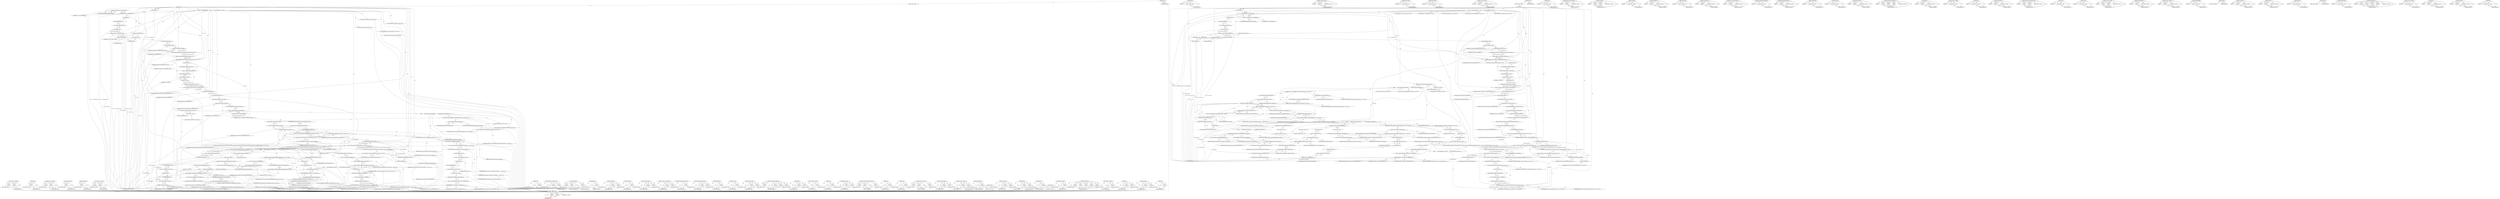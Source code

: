 digraph "client" {
vulnerable_318 [label=<(METHOD,&lt;operator&gt;.logicalAnd)>];
vulnerable_319 [label=<(PARAM,p1)>];
vulnerable_320 [label=<(PARAM,p2)>];
vulnerable_321 [label=<(BLOCK,&lt;empty&gt;,&lt;empty&gt;)>];
vulnerable_322 [label=<(METHOD_RETURN,ANY)>];
vulnerable_300 [label=<(METHOD,request)>];
vulnerable_301 [label=<(PARAM,p1)>];
vulnerable_302 [label=<(BLOCK,&lt;empty&gt;,&lt;empty&gt;)>];
vulnerable_303 [label=<(METHOD_RETURN,ANY)>];
vulnerable_257 [label=<(METHOD,&lt;operator&gt;.fieldAccess)>];
vulnerable_258 [label=<(PARAM,p1)>];
vulnerable_259 [label=<(PARAM,p2)>];
vulnerable_260 [label=<(BLOCK,&lt;empty&gt;,&lt;empty&gt;)>];
vulnerable_261 [label=<(METHOD_RETURN,ANY)>];
vulnerable_376 [label=<(METHOD,getSecurityOrigin)>];
vulnerable_377 [label=<(PARAM,p1)>];
vulnerable_378 [label=<(BLOCK,&lt;empty&gt;,&lt;empty&gt;)>];
vulnerable_379 [label=<(METHOD_RETURN,ANY)>];
vulnerable_278 [label=<(METHOD,fastGetAttribute)>];
vulnerable_279 [label=<(PARAM,p1)>];
vulnerable_280 [label=<(BLOCK,&lt;empty&gt;,&lt;empty&gt;)>];
vulnerable_281 [label=<(METHOD_RETURN,ANY)>];
vulnerable_362 [label=<(METHOD,&lt;operator&gt;.logicalOr)>];
vulnerable_363 [label=<(PARAM,p1)>];
vulnerable_364 [label=<(PARAM,p2)>];
vulnerable_365 [label=<(BLOCK,&lt;empty&gt;,&lt;empty&gt;)>];
vulnerable_366 [label=<(METHOD_RETURN,ANY)>];
vulnerable_6 [label=<(METHOD,&lt;global&gt;)<SUB>1</SUB>>];
vulnerable_7 [label=<(BLOCK,&lt;empty&gt;,&lt;empty&gt;)<SUB>1</SUB>>];
vulnerable_8 [label=<(METHOD,handleClick)<SUB>1</SUB>>];
vulnerable_9 [label=<(PARAM,Event* event)<SUB>1</SUB>>];
vulnerable_10 [label=<(BLOCK,{
    event-&gt;setDefaultHandled();

    LocalFra...,{
    event-&gt;setDefaultHandled();

    LocalFra...)<SUB>2</SUB>>];
vulnerable_11 [label=<(setDefaultHandled,event-&gt;setDefaultHandled())<SUB>3</SUB>>];
vulnerable_12 [label=<(&lt;operator&gt;.indirectFieldAccess,event-&gt;setDefaultHandled)<SUB>3</SUB>>];
vulnerable_13 [label=<(IDENTIFIER,event,event-&gt;setDefaultHandled())<SUB>3</SUB>>];
vulnerable_14 [label=<(FIELD_IDENTIFIER,setDefaultHandled,setDefaultHandled)<SUB>3</SUB>>];
vulnerable_15 [label="<(LOCAL,LocalFrame* frame: LocalFrame*)<SUB>5</SUB>>"];
vulnerable_16 [label=<(&lt;operator&gt;.assignment,* frame = document().frame())<SUB>5</SUB>>];
vulnerable_17 [label=<(IDENTIFIER,frame,* frame = document().frame())<SUB>5</SUB>>];
vulnerable_18 [label=<(frame,document().frame())<SUB>5</SUB>>];
vulnerable_19 [label=<(&lt;operator&gt;.fieldAccess,document().frame)<SUB>5</SUB>>];
vulnerable_20 [label=<(document,document())<SUB>5</SUB>>];
vulnerable_21 [label=<(FIELD_IDENTIFIER,frame,frame)<SUB>5</SUB>>];
vulnerable_22 [label=<(CONTROL_STRUCTURE,IF,if (!frame))<SUB>6</SUB>>];
vulnerable_23 [label=<(&lt;operator&gt;.logicalNot,!frame)<SUB>6</SUB>>];
vulnerable_24 [label=<(IDENTIFIER,frame,!frame)<SUB>6</SUB>>];
vulnerable_25 [label=<(BLOCK,&lt;empty&gt;,&lt;empty&gt;)<SUB>7</SUB>>];
vulnerable_26 [label=<(RETURN,return;,return;)<SUB>7</SUB>>];
vulnerable_27 [label="<(LOCAL,StringBuilder url: StringBuilder)<SUB>9</SUB>>"];
vulnerable_28 [label=<(append,url.append(stripLeadingAndTrailingHTMLSpaces(fa...)<SUB>10</SUB>>];
vulnerable_29 [label=<(&lt;operator&gt;.fieldAccess,url.append)<SUB>10</SUB>>];
vulnerable_30 [label=<(IDENTIFIER,url,url.append(stripLeadingAndTrailingHTMLSpaces(fa...)<SUB>10</SUB>>];
vulnerable_31 [label=<(FIELD_IDENTIFIER,append,append)<SUB>10</SUB>>];
vulnerable_32 [label=<(stripLeadingAndTrailingHTMLSpaces,stripLeadingAndTrailingHTMLSpaces(fastGetAttrib...)<SUB>10</SUB>>];
vulnerable_33 [label=<(fastGetAttribute,fastGetAttribute(hrefAttr))<SUB>10</SUB>>];
vulnerable_34 [label=<(IDENTIFIER,hrefAttr,fastGetAttribute(hrefAttr))<SUB>10</SUB>>];
vulnerable_35 [label=<(appendServerMapMousePosition,appendServerMapMousePosition(url, event))<SUB>11</SUB>>];
vulnerable_36 [label=<(IDENTIFIER,url,appendServerMapMousePosition(url, event))<SUB>11</SUB>>];
vulnerable_37 [label=<(IDENTIFIER,event,appendServerMapMousePosition(url, event))<SUB>11</SUB>>];
vulnerable_38 [label="<(LOCAL,KURL completedURL: KURL)<SUB>12</SUB>>"];
vulnerable_39 [label=<(&lt;operator&gt;.assignment,completedURL = document().completeURL(url.toStr...)<SUB>12</SUB>>];
vulnerable_40 [label=<(IDENTIFIER,completedURL,completedURL = document().completeURL(url.toStr...)<SUB>12</SUB>>];
vulnerable_41 [label=<(completeURL,document().completeURL(url.toString()))<SUB>12</SUB>>];
vulnerable_42 [label=<(&lt;operator&gt;.fieldAccess,document().completeURL)<SUB>12</SUB>>];
vulnerable_43 [label=<(document,document())<SUB>12</SUB>>];
vulnerable_44 [label=<(FIELD_IDENTIFIER,completeURL,completeURL)<SUB>12</SUB>>];
vulnerable_45 [label=<(toString,url.toString())<SUB>12</SUB>>];
vulnerable_46 [label=<(&lt;operator&gt;.fieldAccess,url.toString)<SUB>12</SUB>>];
vulnerable_47 [label=<(IDENTIFIER,url,url.toString())<SUB>12</SUB>>];
vulnerable_48 [label=<(FIELD_IDENTIFIER,toString,toString)<SUB>12</SUB>>];
vulnerable_49 [label=<(sendPings,sendPings(completedURL))<SUB>14</SUB>>];
vulnerable_50 [label=<(IDENTIFIER,completedURL,sendPings(completedURL))<SUB>14</SUB>>];
vulnerable_51 [label="<(LOCAL,ResourceRequest request: ResourceRequest)<SUB>16</SUB>>"];
vulnerable_52 [label=<(request,request(completedURL))<SUB>16</SUB>>];
vulnerable_53 [label=<(IDENTIFIER,completedURL,request(completedURL))<SUB>16</SUB>>];
vulnerable_54 [label=<(setUIStartTime,request.setUIStartTime(event-&gt;platformTimeStamp()))<SUB>17</SUB>>];
vulnerable_55 [label=<(&lt;operator&gt;.fieldAccess,request.setUIStartTime)<SUB>17</SUB>>];
vulnerable_56 [label=<(IDENTIFIER,request,request.setUIStartTime(event-&gt;platformTimeStamp()))<SUB>17</SUB>>];
vulnerable_57 [label=<(FIELD_IDENTIFIER,setUIStartTime,setUIStartTime)<SUB>17</SUB>>];
vulnerable_58 [label=<(platformTimeStamp,event-&gt;platformTimeStamp())<SUB>17</SUB>>];
vulnerable_59 [label=<(&lt;operator&gt;.indirectFieldAccess,event-&gt;platformTimeStamp)<SUB>17</SUB>>];
vulnerable_60 [label=<(IDENTIFIER,event,event-&gt;platformTimeStamp())<SUB>17</SUB>>];
vulnerable_61 [label=<(FIELD_IDENTIFIER,platformTimeStamp,platformTimeStamp)<SUB>17</SUB>>];
vulnerable_62 [label=<(setInputPerfMetricReportPolicy,request.setInputPerfMetricReportPolicy(InputToL...)<SUB>18</SUB>>];
vulnerable_63 [label=<(&lt;operator&gt;.fieldAccess,request.setInputPerfMetricReportPolicy)<SUB>18</SUB>>];
vulnerable_64 [label=<(IDENTIFIER,request,request.setInputPerfMetricReportPolicy(InputToL...)<SUB>18</SUB>>];
vulnerable_65 [label=<(FIELD_IDENTIFIER,setInputPerfMetricReportPolicy,setInputPerfMetricReportPolicy)<SUB>18</SUB>>];
vulnerable_66 [label="<(&lt;operator&gt;.fieldAccess,InputToLoadPerfMetricReportPolicy::ReportLink)<SUB>18</SUB>>"];
vulnerable_67 [label=<(IDENTIFIER,InputToLoadPerfMetricReportPolicy,request.setInputPerfMetricReportPolicy(InputToL...)<SUB>18</SUB>>];
vulnerable_68 [label=<(FIELD_IDENTIFIER,ReportLink,ReportLink)<SUB>18</SUB>>];
vulnerable_69 [label="<(LOCAL,ReferrerPolicy policy: ReferrerPolicy)<SUB>20</SUB>>"];
vulnerable_70 [label="<(CONTROL_STRUCTURE,IF,if (hasAttribute(referrerpolicyAttr) &amp;&amp; SecurityPolicy::referrerPolicyFromString(fastGetAttribute(referrerpolicyAttr), &amp;policy) &amp;&amp; !hasRel(RelationNoReferrer)))<SUB>21</SUB>>"];
vulnerable_71 [label=<(&lt;operator&gt;.logicalAnd,hasAttribute(referrerpolicyAttr) &amp;&amp; SecurityPol...)<SUB>21</SUB>>];
vulnerable_72 [label=<(&lt;operator&gt;.logicalAnd,hasAttribute(referrerpolicyAttr) &amp;&amp; SecurityPol...)<SUB>21</SUB>>];
vulnerable_73 [label=<(hasAttribute,hasAttribute(referrerpolicyAttr))<SUB>21</SUB>>];
vulnerable_74 [label=<(IDENTIFIER,referrerpolicyAttr,hasAttribute(referrerpolicyAttr))<SUB>21</SUB>>];
vulnerable_75 [label="<(SecurityPolicy.referrerPolicyFromString,SecurityPolicy::referrerPolicyFromString(fastGe...)<SUB>21</SUB>>"];
vulnerable_76 [label="<(&lt;operator&gt;.fieldAccess,SecurityPolicy::referrerPolicyFromString)<SUB>21</SUB>>"];
vulnerable_77 [label="<(IDENTIFIER,SecurityPolicy,SecurityPolicy::referrerPolicyFromString(fastGe...)<SUB>21</SUB>>"];
vulnerable_78 [label=<(FIELD_IDENTIFIER,referrerPolicyFromString,referrerPolicyFromString)<SUB>21</SUB>>];
vulnerable_79 [label=<(fastGetAttribute,fastGetAttribute(referrerpolicyAttr))<SUB>21</SUB>>];
vulnerable_80 [label=<(IDENTIFIER,referrerpolicyAttr,fastGetAttribute(referrerpolicyAttr))<SUB>21</SUB>>];
vulnerable_81 [label=<(&lt;operator&gt;.addressOf,&amp;policy)<SUB>21</SUB>>];
vulnerable_82 [label="<(IDENTIFIER,policy,SecurityPolicy::referrerPolicyFromString(fastGe...)<SUB>21</SUB>>"];
vulnerable_83 [label=<(&lt;operator&gt;.logicalNot,!hasRel(RelationNoReferrer))<SUB>21</SUB>>];
vulnerable_84 [label=<(hasRel,hasRel(RelationNoReferrer))<SUB>21</SUB>>];
vulnerable_85 [label=<(IDENTIFIER,RelationNoReferrer,hasRel(RelationNoReferrer))<SUB>21</SUB>>];
vulnerable_86 [label=<(BLOCK,{
        request.setHTTPReferrer(SecurityPolic...,{
        request.setHTTPReferrer(SecurityPolic...)<SUB>21</SUB>>];
vulnerable_87 [label="<(setHTTPReferrer,request.setHTTPReferrer(SecurityPolicy::generat...)<SUB>22</SUB>>"];
vulnerable_88 [label=<(&lt;operator&gt;.fieldAccess,request.setHTTPReferrer)<SUB>22</SUB>>];
vulnerable_89 [label="<(IDENTIFIER,request,request.setHTTPReferrer(SecurityPolicy::generat...)<SUB>22</SUB>>"];
vulnerable_90 [label=<(FIELD_IDENTIFIER,setHTTPReferrer,setHTTPReferrer)<SUB>22</SUB>>];
vulnerable_91 [label="<(SecurityPolicy.generateReferrer,SecurityPolicy::generateReferrer(policy, comple...)<SUB>22</SUB>>"];
vulnerable_92 [label="<(&lt;operator&gt;.fieldAccess,SecurityPolicy::generateReferrer)<SUB>22</SUB>>"];
vulnerable_93 [label="<(IDENTIFIER,SecurityPolicy,SecurityPolicy::generateReferrer(policy, comple...)<SUB>22</SUB>>"];
vulnerable_94 [label=<(FIELD_IDENTIFIER,generateReferrer,generateReferrer)<SUB>22</SUB>>];
vulnerable_95 [label="<(IDENTIFIER,policy,SecurityPolicy::generateReferrer(policy, comple...)<SUB>22</SUB>>"];
vulnerable_96 [label="<(IDENTIFIER,completedURL,SecurityPolicy::generateReferrer(policy, comple...)<SUB>22</SUB>>"];
vulnerable_97 [label=<(outgoingReferrer,document().outgoingReferrer())<SUB>22</SUB>>];
vulnerable_98 [label=<(&lt;operator&gt;.fieldAccess,document().outgoingReferrer)<SUB>22</SUB>>];
vulnerable_99 [label=<(document,document())<SUB>22</SUB>>];
vulnerable_100 [label=<(FIELD_IDENTIFIER,outgoingReferrer,outgoingReferrer)<SUB>22</SUB>>];
vulnerable_101 [label=<(CONTROL_STRUCTURE,IF,if (hasAttribute(downloadAttr)))<SUB>25</SUB>>];
vulnerable_102 [label=<(BLOCK,&lt;empty&gt;,&lt;empty&gt;)<SUB>25</SUB>>];
vulnerable_103 [label="<(LOCAL,hasAttribute : hasAttribute)<SUB>25</SUB>>"];
vulnerable_104 [label=<(BLOCK,{
        request.setRequestContext(WebURLReque...,{
        request.setRequestContext(WebURLReque...)<SUB>25</SUB>>];
vulnerable_105 [label="<(setRequestContext,request.setRequestContext(WebURLRequest::Reques...)<SUB>26</SUB>>"];
vulnerable_106 [label=<(&lt;operator&gt;.fieldAccess,request.setRequestContext)<SUB>26</SUB>>];
vulnerable_107 [label="<(IDENTIFIER,request,request.setRequestContext(WebURLRequest::Reques...)<SUB>26</SUB>>"];
vulnerable_108 [label=<(FIELD_IDENTIFIER,setRequestContext,setRequestContext)<SUB>26</SUB>>];
vulnerable_109 [label="<(&lt;operator&gt;.fieldAccess,WebURLRequest::RequestContextDownload)<SUB>26</SUB>>"];
vulnerable_110 [label="<(IDENTIFIER,WebURLRequest,request.setRequestContext(WebURLRequest::Reques...)<SUB>26</SUB>>"];
vulnerable_111 [label=<(FIELD_IDENTIFIER,RequestContextDownload,RequestContextDownload)<SUB>26</SUB>>];
vulnerable_112 [label="<(LOCAL,bool isSameOrigin: bool)<SUB>27</SUB>>"];
vulnerable_113 [label=<(&lt;operator&gt;.assignment,isSameOrigin = completedURL.protocolIsData() ||...)<SUB>27</SUB>>];
vulnerable_114 [label=<(IDENTIFIER,isSameOrigin,isSameOrigin = completedURL.protocolIsData() ||...)<SUB>27</SUB>>];
vulnerable_115 [label=<(&lt;operator&gt;.logicalOr,completedURL.protocolIsData() || document().get...)<SUB>27</SUB>>];
vulnerable_116 [label=<(protocolIsData,completedURL.protocolIsData())<SUB>27</SUB>>];
vulnerable_117 [label=<(&lt;operator&gt;.fieldAccess,completedURL.protocolIsData)<SUB>27</SUB>>];
vulnerable_118 [label=<(IDENTIFIER,completedURL,completedURL.protocolIsData())<SUB>27</SUB>>];
vulnerable_119 [label=<(FIELD_IDENTIFIER,protocolIsData,protocolIsData)<SUB>27</SUB>>];
vulnerable_120 [label=<(canRequest,document().getSecurityOrigin()-&gt;canRequest(comp...)<SUB>27</SUB>>];
vulnerable_121 [label=<(&lt;operator&gt;.indirectFieldAccess,document().getSecurityOrigin()-&gt;canRequest)<SUB>27</SUB>>];
vulnerable_122 [label=<(getSecurityOrigin,document().getSecurityOrigin())<SUB>27</SUB>>];
vulnerable_123 [label=<(&lt;operator&gt;.fieldAccess,document().getSecurityOrigin)<SUB>27</SUB>>];
vulnerable_124 [label=<(document,document())<SUB>27</SUB>>];
vulnerable_125 [label=<(FIELD_IDENTIFIER,getSecurityOrigin,getSecurityOrigin)<SUB>27</SUB>>];
vulnerable_126 [label=<(FIELD_IDENTIFIER,canRequest,canRequest)<SUB>27</SUB>>];
vulnerable_127 [label=<(IDENTIFIER,completedURL,document().getSecurityOrigin()-&gt;canRequest(comp...)<SUB>27</SUB>>];
vulnerable_128 [label="<(LOCAL,const AtomicString suggestedName: AtomicString)<SUB>28</SUB>>"];
vulnerable_129 [label=<(&lt;operator&gt;.assignment,&amp; suggestedName = (isSameOrigin ? fastGetAttrib...)<SUB>28</SUB>>];
vulnerable_130 [label=<(IDENTIFIER,suggestedName,&amp; suggestedName = (isSameOrigin ? fastGetAttrib...)<SUB>28</SUB>>];
vulnerable_131 [label="<(&lt;operator&gt;.conditional,isSameOrigin ? fastGetAttribute(downloadAttr) :...)<SUB>28</SUB>>"];
vulnerable_132 [label="<(IDENTIFIER,isSameOrigin,isSameOrigin ? fastGetAttribute(downloadAttr) :...)<SUB>28</SUB>>"];
vulnerable_133 [label=<(fastGetAttribute,fastGetAttribute(downloadAttr))<SUB>28</SUB>>];
vulnerable_134 [label=<(IDENTIFIER,downloadAttr,fastGetAttribute(downloadAttr))<SUB>28</SUB>>];
vulnerable_135 [label="<(IDENTIFIER,nullAtom,isSameOrigin ? fastGetAttribute(downloadAttr) :...)<SUB>28</SUB>>"];
vulnerable_136 [label=<(loadURLExternally,frame-&gt;loader().client()-&gt;loadURLExternally(req...)<SUB>30</SUB>>];
vulnerable_137 [label=<(&lt;operator&gt;.indirectFieldAccess,frame-&gt;loader().client()-&gt;loadURLExternally)<SUB>30</SUB>>];
vulnerable_138 [label=<(client,frame-&gt;loader().client())<SUB>30</SUB>>];
vulnerable_139 [label=<(&lt;operator&gt;.fieldAccess,frame-&gt;loader().client)<SUB>30</SUB>>];
vulnerable_140 [label=<(loader,frame-&gt;loader())<SUB>30</SUB>>];
vulnerable_141 [label=<(&lt;operator&gt;.indirectFieldAccess,frame-&gt;loader)<SUB>30</SUB>>];
vulnerable_142 [label=<(IDENTIFIER,frame,frame-&gt;loader())<SUB>30</SUB>>];
vulnerable_143 [label=<(FIELD_IDENTIFIER,loader,loader)<SUB>30</SUB>>];
vulnerable_144 [label=<(FIELD_IDENTIFIER,client,client)<SUB>30</SUB>>];
vulnerable_145 [label=<(FIELD_IDENTIFIER,loadURLExternally,loadURLExternally)<SUB>30</SUB>>];
vulnerable_146 [label=<(IDENTIFIER,request,frame-&gt;loader().client()-&gt;loadURLExternally(req...)<SUB>30</SUB>>];
vulnerable_147 [label=<(IDENTIFIER,NavigationPolicyDownload,frame-&gt;loader().client()-&gt;loadURLExternally(req...)<SUB>30</SUB>>];
vulnerable_148 [label=<(IDENTIFIER,suggestedName,frame-&gt;loader().client()-&gt;loadURLExternally(req...)<SUB>30</SUB>>];
vulnerable_149 [label=<(LITERAL,false,frame-&gt;loader().client()-&gt;loadURLExternally(req...)<SUB>30</SUB>>];
vulnerable_150 [label=<(CONTROL_STRUCTURE,ELSE,else)<SUB>31</SUB>>];
vulnerable_151 [label=<(BLOCK,{
        request.setRequestContext(WebURLReque...,{
        request.setRequestContext(WebURLReque...)<SUB>31</SUB>>];
vulnerable_152 [label="<(setRequestContext,request.setRequestContext(WebURLRequest::Reques...)<SUB>32</SUB>>"];
vulnerable_153 [label=<(&lt;operator&gt;.fieldAccess,request.setRequestContext)<SUB>32</SUB>>];
vulnerable_154 [label="<(IDENTIFIER,request,request.setRequestContext(WebURLRequest::Reques...)<SUB>32</SUB>>"];
vulnerable_155 [label=<(FIELD_IDENTIFIER,setRequestContext,setRequestContext)<SUB>32</SUB>>];
vulnerable_156 [label="<(&lt;operator&gt;.fieldAccess,WebURLRequest::RequestContextHyperlink)<SUB>32</SUB>>"];
vulnerable_157 [label="<(IDENTIFIER,WebURLRequest,request.setRequestContext(WebURLRequest::Reques...)<SUB>32</SUB>>"];
vulnerable_158 [label=<(FIELD_IDENTIFIER,RequestContextHyperlink,RequestContextHyperlink)<SUB>32</SUB>>];
vulnerable_159 [label="<(LOCAL,FrameLoadRequest frameRequest: FrameLoadRequest)<SUB>33</SUB>>"];
vulnerable_160 [label=<(frameRequest,frameRequest(&amp;document(), request, getAttribute...)<SUB>33</SUB>>];
vulnerable_161 [label=<(&lt;operator&gt;.addressOf,&amp;document())<SUB>33</SUB>>];
vulnerable_162 [label=<(document,document())<SUB>33</SUB>>];
vulnerable_163 [label=<(IDENTIFIER,request,frameRequest(&amp;document(), request, getAttribute...)<SUB>33</SUB>>];
vulnerable_164 [label=<(getAttribute,getAttribute(targetAttr))<SUB>33</SUB>>];
vulnerable_165 [label=<(IDENTIFIER,targetAttr,getAttribute(targetAttr))<SUB>33</SUB>>];
vulnerable_166 [label=<(setTriggeringEvent,frameRequest.setTriggeringEvent(event))<SUB>34</SUB>>];
vulnerable_167 [label=<(&lt;operator&gt;.fieldAccess,frameRequest.setTriggeringEvent)<SUB>34</SUB>>];
vulnerable_168 [label=<(IDENTIFIER,frameRequest,frameRequest.setTriggeringEvent(event))<SUB>34</SUB>>];
vulnerable_169 [label=<(FIELD_IDENTIFIER,setTriggeringEvent,setTriggeringEvent)<SUB>34</SUB>>];
vulnerable_170 [label=<(IDENTIFIER,event,frameRequest.setTriggeringEvent(event))<SUB>34</SUB>>];
vulnerable_171 [label=<(CONTROL_STRUCTURE,IF,if (hasRel(RelationNoReferrer)))<SUB>35</SUB>>];
vulnerable_172 [label=<(BLOCK,&lt;empty&gt;,&lt;empty&gt;)<SUB>35</SUB>>];
vulnerable_173 [label="<(LOCAL,hasRel : hasRel)<SUB>35</SUB>>"];
vulnerable_174 [label=<(BLOCK,{
            frameRequest.setShouldSendReferre...,{
            frameRequest.setShouldSendReferre...)<SUB>35</SUB>>];
vulnerable_175 [label=<(setShouldSendReferrer,frameRequest.setShouldSendReferrer(NeverSendRef...)<SUB>36</SUB>>];
vulnerable_176 [label=<(&lt;operator&gt;.fieldAccess,frameRequest.setShouldSendReferrer)<SUB>36</SUB>>];
vulnerable_177 [label=<(IDENTIFIER,frameRequest,frameRequest.setShouldSendReferrer(NeverSendRef...)<SUB>36</SUB>>];
vulnerable_178 [label=<(FIELD_IDENTIFIER,setShouldSendReferrer,setShouldSendReferrer)<SUB>36</SUB>>];
vulnerable_179 [label=<(IDENTIFIER,NeverSendReferrer,frameRequest.setShouldSendReferrer(NeverSendRef...)<SUB>36</SUB>>];
vulnerable_180 [label=<(setShouldSetOpener,frameRequest.setShouldSetOpener(NeverSetOpener))<SUB>37</SUB>>];
vulnerable_181 [label=<(&lt;operator&gt;.fieldAccess,frameRequest.setShouldSetOpener)<SUB>37</SUB>>];
vulnerable_182 [label=<(IDENTIFIER,frameRequest,frameRequest.setShouldSetOpener(NeverSetOpener))<SUB>37</SUB>>];
vulnerable_183 [label=<(FIELD_IDENTIFIER,setShouldSetOpener,setShouldSetOpener)<SUB>37</SUB>>];
vulnerable_184 [label=<(IDENTIFIER,NeverSetOpener,frameRequest.setShouldSetOpener(NeverSetOpener))<SUB>37</SUB>>];
vulnerable_185 [label=<(CONTROL_STRUCTURE,IF,if (hasRel(RelationNoOpener)))<SUB>39</SUB>>];
vulnerable_186 [label=<(BLOCK,&lt;empty&gt;,&lt;empty&gt;)<SUB>39</SUB>>];
vulnerable_187 [label="<(LOCAL,hasRel : hasRel)<SUB>39</SUB>>"];
vulnerable_188 [label=<(BLOCK,&lt;empty&gt;,&lt;empty&gt;)<SUB>40</SUB>>];
vulnerable_189 [label=<(setShouldSetOpener,frameRequest.setShouldSetOpener(NeverSetOpener))<SUB>40</SUB>>];
vulnerable_190 [label=<(&lt;operator&gt;.fieldAccess,frameRequest.setShouldSetOpener)<SUB>40</SUB>>];
vulnerable_191 [label=<(IDENTIFIER,frameRequest,frameRequest.setShouldSetOpener(NeverSetOpener))<SUB>40</SUB>>];
vulnerable_192 [label=<(FIELD_IDENTIFIER,setShouldSetOpener,setShouldSetOpener)<SUB>40</SUB>>];
vulnerable_193 [label=<(IDENTIFIER,NeverSetOpener,frameRequest.setShouldSetOpener(NeverSetOpener))<SUB>40</SUB>>];
vulnerable_194 [label=<(load,frame-&gt;loader().load(frameRequest))<SUB>41</SUB>>];
vulnerable_195 [label=<(&lt;operator&gt;.fieldAccess,frame-&gt;loader().load)<SUB>41</SUB>>];
vulnerable_196 [label=<(loader,frame-&gt;loader())<SUB>41</SUB>>];
vulnerable_197 [label=<(&lt;operator&gt;.indirectFieldAccess,frame-&gt;loader)<SUB>41</SUB>>];
vulnerable_198 [label=<(IDENTIFIER,frame,frame-&gt;loader())<SUB>41</SUB>>];
vulnerable_199 [label=<(FIELD_IDENTIFIER,loader,loader)<SUB>41</SUB>>];
vulnerable_200 [label=<(FIELD_IDENTIFIER,load,load)<SUB>41</SUB>>];
vulnerable_201 [label=<(IDENTIFIER,frameRequest,frame-&gt;loader().load(frameRequest))<SUB>41</SUB>>];
vulnerable_202 [label=<(METHOD_RETURN,void)<SUB>1</SUB>>];
vulnerable_204 [label=<(METHOD_RETURN,ANY)<SUB>1</SUB>>];
vulnerable_337 [label=<(METHOD,hasRel)>];
vulnerable_338 [label=<(PARAM,p1)>];
vulnerable_339 [label=<(BLOCK,&lt;empty&gt;,&lt;empty&gt;)>];
vulnerable_340 [label=<(METHOD_RETURN,ANY)>];
vulnerable_282 [label=<(METHOD,appendServerMapMousePosition)>];
vulnerable_283 [label=<(PARAM,p1)>];
vulnerable_284 [label=<(PARAM,p2)>];
vulnerable_285 [label=<(BLOCK,&lt;empty&gt;,&lt;empty&gt;)>];
vulnerable_286 [label=<(METHOD_RETURN,ANY)>];
vulnerable_402 [label=<(METHOD,frameRequest)>];
vulnerable_403 [label=<(PARAM,p1)>];
vulnerable_404 [label=<(PARAM,p2)>];
vulnerable_405 [label=<(PARAM,p3)>];
vulnerable_406 [label=<(BLOCK,&lt;empty&gt;,&lt;empty&gt;)>];
vulnerable_407 [label=<(METHOD_RETURN,ANY)>];
vulnerable_408 [label=<(METHOD,getAttribute)>];
vulnerable_409 [label=<(PARAM,p1)>];
vulnerable_410 [label=<(BLOCK,&lt;empty&gt;,&lt;empty&gt;)>];
vulnerable_411 [label=<(METHOD_RETURN,ANY)>];
vulnerable_341 [label=<(METHOD,setHTTPReferrer)>];
vulnerable_342 [label=<(PARAM,p1)>];
vulnerable_343 [label=<(PARAM,p2)>];
vulnerable_344 [label=<(BLOCK,&lt;empty&gt;,&lt;empty&gt;)>];
vulnerable_345 [label=<(METHOD_RETURN,ANY)>];
vulnerable_367 [label=<(METHOD,protocolIsData)>];
vulnerable_368 [label=<(PARAM,p1)>];
vulnerable_369 [label=<(BLOCK,&lt;empty&gt;,&lt;empty&gt;)>];
vulnerable_370 [label=<(METHOD_RETURN,ANY)>];
vulnerable_422 [label=<(METHOD,setShouldSetOpener)>];
vulnerable_423 [label=<(PARAM,p1)>];
vulnerable_424 [label=<(PARAM,p2)>];
vulnerable_425 [label=<(BLOCK,&lt;empty&gt;,&lt;empty&gt;)>];
vulnerable_426 [label=<(METHOD_RETURN,ANY)>];
vulnerable_243 [label=<(METHOD,&lt;operator&gt;.indirectFieldAccess)>];
vulnerable_244 [label=<(PARAM,p1)>];
vulnerable_245 [label=<(PARAM,p2)>];
vulnerable_246 [label=<(BLOCK,&lt;empty&gt;,&lt;empty&gt;)>];
vulnerable_247 [label=<(METHOD_RETURN,ANY)>];
vulnerable_274 [label=<(METHOD,stripLeadingAndTrailingHTMLSpaces)>];
vulnerable_275 [label=<(PARAM,p1)>];
vulnerable_276 [label=<(BLOCK,&lt;empty&gt;,&lt;empty&gt;)>];
vulnerable_277 [label=<(METHOD_RETURN,ANY)>];
vulnerable_313 [label=<(METHOD,setInputPerfMetricReportPolicy)>];
vulnerable_314 [label=<(PARAM,p1)>];
vulnerable_315 [label=<(PARAM,p2)>];
vulnerable_316 [label=<(BLOCK,&lt;empty&gt;,&lt;empty&gt;)>];
vulnerable_317 [label=<(METHOD_RETURN,ANY)>];
vulnerable_353 [label=<(METHOD,outgoingReferrer)>];
vulnerable_354 [label=<(PARAM,p1)>];
vulnerable_355 [label=<(BLOCK,&lt;empty&gt;,&lt;empty&gt;)>];
vulnerable_356 [label=<(METHOD_RETURN,ANY)>];
vulnerable_323 [label=<(METHOD,hasAttribute)>];
vulnerable_324 [label=<(PARAM,p1)>];
vulnerable_325 [label=<(BLOCK,&lt;empty&gt;,&lt;empty&gt;)>];
vulnerable_326 [label=<(METHOD_RETURN,ANY)>];
vulnerable_357 [label=<(METHOD,setRequestContext)>];
vulnerable_358 [label=<(PARAM,p1)>];
vulnerable_359 [label=<(PARAM,p2)>];
vulnerable_360 [label=<(BLOCK,&lt;empty&gt;,&lt;empty&gt;)>];
vulnerable_361 [label=<(METHOD_RETURN,ANY)>];
vulnerable_346 [label=<(METHOD,SecurityPolicy.generateReferrer)>];
vulnerable_347 [label=<(PARAM,p1)>];
vulnerable_348 [label=<(PARAM,p2)>];
vulnerable_349 [label=<(PARAM,p3)>];
vulnerable_350 [label=<(PARAM,p4)>];
vulnerable_351 [label=<(BLOCK,&lt;empty&gt;,&lt;empty&gt;)>];
vulnerable_352 [label=<(METHOD_RETURN,ANY)>];
vulnerable_269 [label=<(METHOD,append)>];
vulnerable_270 [label=<(PARAM,p1)>];
vulnerable_271 [label=<(PARAM,p2)>];
vulnerable_272 [label=<(BLOCK,&lt;empty&gt;,&lt;empty&gt;)>];
vulnerable_273 [label=<(METHOD_RETURN,ANY)>];
vulnerable_265 [label=<(METHOD,&lt;operator&gt;.logicalNot)>];
vulnerable_266 [label=<(PARAM,p1)>];
vulnerable_267 [label=<(BLOCK,&lt;empty&gt;,&lt;empty&gt;)>];
vulnerable_268 [label=<(METHOD_RETURN,ANY)>];
vulnerable_398 [label=<(METHOD,loader)>];
vulnerable_399 [label=<(PARAM,p1)>];
vulnerable_400 [label=<(BLOCK,&lt;empty&gt;,&lt;empty&gt;)>];
vulnerable_401 [label=<(METHOD_RETURN,ANY)>];
vulnerable_412 [label=<(METHOD,setTriggeringEvent)>];
vulnerable_413 [label=<(PARAM,p1)>];
vulnerable_414 [label=<(PARAM,p2)>];
vulnerable_415 [label=<(BLOCK,&lt;empty&gt;,&lt;empty&gt;)>];
vulnerable_416 [label=<(METHOD_RETURN,ANY)>];
vulnerable_327 [label=<(METHOD,SecurityPolicy.referrerPolicyFromString)>];
vulnerable_328 [label=<(PARAM,p1)>];
vulnerable_329 [label=<(PARAM,p2)>];
vulnerable_330 [label=<(PARAM,p3)>];
vulnerable_331 [label=<(BLOCK,&lt;empty&gt;,&lt;empty&gt;)>];
vulnerable_332 [label=<(METHOD_RETURN,ANY)>];
vulnerable_253 [label=<(METHOD,frame)>];
vulnerable_254 [label=<(PARAM,p1)>];
vulnerable_255 [label=<(BLOCK,&lt;empty&gt;,&lt;empty&gt;)>];
vulnerable_256 [label=<(METHOD_RETURN,ANY)>];
vulnerable_292 [label=<(METHOD,toString)>];
vulnerable_293 [label=<(PARAM,p1)>];
vulnerable_294 [label=<(BLOCK,&lt;empty&gt;,&lt;empty&gt;)>];
vulnerable_295 [label=<(METHOD_RETURN,ANY)>];
vulnerable_380 [label=<(METHOD,&lt;operator&gt;.conditional)>];
vulnerable_381 [label=<(PARAM,p1)>];
vulnerable_382 [label=<(PARAM,p2)>];
vulnerable_383 [label=<(PARAM,p3)>];
vulnerable_384 [label=<(BLOCK,&lt;empty&gt;,&lt;empty&gt;)>];
vulnerable_385 [label=<(METHOD_RETURN,ANY)>];
vulnerable_417 [label=<(METHOD,setShouldSendReferrer)>];
vulnerable_418 [label=<(PARAM,p1)>];
vulnerable_419 [label=<(PARAM,p2)>];
vulnerable_420 [label=<(BLOCK,&lt;empty&gt;,&lt;empty&gt;)>];
vulnerable_421 [label=<(METHOD_RETURN,ANY)>];
vulnerable_248 [label=<(METHOD,&lt;operator&gt;.assignment)>];
vulnerable_249 [label=<(PARAM,p1)>];
vulnerable_250 [label=<(PARAM,p2)>];
vulnerable_251 [label=<(BLOCK,&lt;empty&gt;,&lt;empty&gt;)>];
vulnerable_252 [label=<(METHOD_RETURN,ANY)>];
vulnerable_239 [label=<(METHOD,setDefaultHandled)>];
vulnerable_240 [label=<(PARAM,p1)>];
vulnerable_241 [label=<(BLOCK,&lt;empty&gt;,&lt;empty&gt;)>];
vulnerable_242 [label=<(METHOD_RETURN,ANY)>];
vulnerable_233 [label=<(METHOD,&lt;global&gt;)<SUB>1</SUB>>];
vulnerable_234 [label=<(BLOCK,&lt;empty&gt;,&lt;empty&gt;)>];
vulnerable_235 [label=<(METHOD_RETURN,ANY)>];
vulnerable_304 [label=<(METHOD,setUIStartTime)>];
vulnerable_305 [label=<(PARAM,p1)>];
vulnerable_306 [label=<(PARAM,p2)>];
vulnerable_307 [label=<(BLOCK,&lt;empty&gt;,&lt;empty&gt;)>];
vulnerable_308 [label=<(METHOD_RETURN,ANY)>];
vulnerable_371 [label=<(METHOD,canRequest)>];
vulnerable_372 [label=<(PARAM,p1)>];
vulnerable_373 [label=<(PARAM,p2)>];
vulnerable_374 [label=<(BLOCK,&lt;empty&gt;,&lt;empty&gt;)>];
vulnerable_375 [label=<(METHOD_RETURN,ANY)>];
vulnerable_296 [label=<(METHOD,sendPings)>];
vulnerable_297 [label=<(PARAM,p1)>];
vulnerable_298 [label=<(BLOCK,&lt;empty&gt;,&lt;empty&gt;)>];
vulnerable_299 [label=<(METHOD_RETURN,ANY)>];
vulnerable_262 [label=<(METHOD,document)>];
vulnerable_263 [label=<(BLOCK,&lt;empty&gt;,&lt;empty&gt;)>];
vulnerable_264 [label=<(METHOD_RETURN,ANY)>];
vulnerable_309 [label=<(METHOD,platformTimeStamp)>];
vulnerable_310 [label=<(PARAM,p1)>];
vulnerable_311 [label=<(BLOCK,&lt;empty&gt;,&lt;empty&gt;)>];
vulnerable_312 [label=<(METHOD_RETURN,ANY)>];
vulnerable_386 [label=<(METHOD,loadURLExternally)>];
vulnerable_387 [label=<(PARAM,p1)>];
vulnerable_388 [label=<(PARAM,p2)>];
vulnerable_389 [label=<(PARAM,p3)>];
vulnerable_390 [label=<(PARAM,p4)>];
vulnerable_391 [label=<(PARAM,p5)>];
vulnerable_392 [label=<(BLOCK,&lt;empty&gt;,&lt;empty&gt;)>];
vulnerable_393 [label=<(METHOD_RETURN,ANY)>];
vulnerable_333 [label=<(METHOD,&lt;operator&gt;.addressOf)>];
vulnerable_334 [label=<(PARAM,p1)>];
vulnerable_335 [label=<(BLOCK,&lt;empty&gt;,&lt;empty&gt;)>];
vulnerable_336 [label=<(METHOD_RETURN,ANY)>];
vulnerable_427 [label=<(METHOD,load)>];
vulnerable_428 [label=<(PARAM,p1)>];
vulnerable_429 [label=<(PARAM,p2)>];
vulnerable_430 [label=<(BLOCK,&lt;empty&gt;,&lt;empty&gt;)>];
vulnerable_431 [label=<(METHOD_RETURN,ANY)>];
vulnerable_287 [label=<(METHOD,completeURL)>];
vulnerable_288 [label=<(PARAM,p1)>];
vulnerable_289 [label=<(PARAM,p2)>];
vulnerable_290 [label=<(BLOCK,&lt;empty&gt;,&lt;empty&gt;)>];
vulnerable_291 [label=<(METHOD_RETURN,ANY)>];
vulnerable_394 [label=<(METHOD,client)>];
vulnerable_395 [label=<(PARAM,p1)>];
vulnerable_396 [label=<(BLOCK,&lt;empty&gt;,&lt;empty&gt;)>];
vulnerable_397 [label=<(METHOD_RETURN,ANY)>];
fixed_318 [label=<(METHOD,&lt;operator&gt;.logicalAnd)>];
fixed_319 [label=<(PARAM,p1)>];
fixed_320 [label=<(PARAM,p2)>];
fixed_321 [label=<(BLOCK,&lt;empty&gt;,&lt;empty&gt;)>];
fixed_322 [label=<(METHOD_RETURN,ANY)>];
fixed_300 [label=<(METHOD,request)>];
fixed_301 [label=<(PARAM,p1)>];
fixed_302 [label=<(BLOCK,&lt;empty&gt;,&lt;empty&gt;)>];
fixed_303 [label=<(METHOD_RETURN,ANY)>];
fixed_257 [label=<(METHOD,&lt;operator&gt;.fieldAccess)>];
fixed_258 [label=<(PARAM,p1)>];
fixed_259 [label=<(PARAM,p2)>];
fixed_260 [label=<(BLOCK,&lt;empty&gt;,&lt;empty&gt;)>];
fixed_261 [label=<(METHOD_RETURN,ANY)>];
fixed_376 [label=<(METHOD,getSecurityOrigin)>];
fixed_377 [label=<(PARAM,p1)>];
fixed_378 [label=<(BLOCK,&lt;empty&gt;,&lt;empty&gt;)>];
fixed_379 [label=<(METHOD_RETURN,ANY)>];
fixed_278 [label=<(METHOD,fastGetAttribute)>];
fixed_279 [label=<(PARAM,p1)>];
fixed_280 [label=<(BLOCK,&lt;empty&gt;,&lt;empty&gt;)>];
fixed_281 [label=<(METHOD_RETURN,ANY)>];
fixed_362 [label=<(METHOD,&lt;operator&gt;.logicalOr)>];
fixed_363 [label=<(PARAM,p1)>];
fixed_364 [label=<(PARAM,p2)>];
fixed_365 [label=<(BLOCK,&lt;empty&gt;,&lt;empty&gt;)>];
fixed_366 [label=<(METHOD_RETURN,ANY)>];
fixed_6 [label=<(METHOD,&lt;global&gt;)<SUB>1</SUB>>];
fixed_7 [label=<(BLOCK,&lt;empty&gt;,&lt;empty&gt;)<SUB>1</SUB>>];
fixed_8 [label=<(METHOD,handleClick)<SUB>1</SUB>>];
fixed_9 [label=<(PARAM,Event* event)<SUB>1</SUB>>];
fixed_10 [label=<(BLOCK,{
    event-&gt;setDefaultHandled();

    LocalFra...,{
    event-&gt;setDefaultHandled();

    LocalFra...)<SUB>2</SUB>>];
fixed_11 [label=<(setDefaultHandled,event-&gt;setDefaultHandled())<SUB>3</SUB>>];
fixed_12 [label=<(&lt;operator&gt;.indirectFieldAccess,event-&gt;setDefaultHandled)<SUB>3</SUB>>];
fixed_13 [label=<(IDENTIFIER,event,event-&gt;setDefaultHandled())<SUB>3</SUB>>];
fixed_14 [label=<(FIELD_IDENTIFIER,setDefaultHandled,setDefaultHandled)<SUB>3</SUB>>];
fixed_15 [label="<(LOCAL,LocalFrame* frame: LocalFrame*)<SUB>5</SUB>>"];
fixed_16 [label=<(&lt;operator&gt;.assignment,* frame = document().frame())<SUB>5</SUB>>];
fixed_17 [label=<(IDENTIFIER,frame,* frame = document().frame())<SUB>5</SUB>>];
fixed_18 [label=<(frame,document().frame())<SUB>5</SUB>>];
fixed_19 [label=<(&lt;operator&gt;.fieldAccess,document().frame)<SUB>5</SUB>>];
fixed_20 [label=<(document,document())<SUB>5</SUB>>];
fixed_21 [label=<(FIELD_IDENTIFIER,frame,frame)<SUB>5</SUB>>];
fixed_22 [label=<(CONTROL_STRUCTURE,IF,if (!frame))<SUB>6</SUB>>];
fixed_23 [label=<(&lt;operator&gt;.logicalNot,!frame)<SUB>6</SUB>>];
fixed_24 [label=<(IDENTIFIER,frame,!frame)<SUB>6</SUB>>];
fixed_25 [label=<(BLOCK,&lt;empty&gt;,&lt;empty&gt;)<SUB>7</SUB>>];
fixed_26 [label=<(RETURN,return;,return;)<SUB>7</SUB>>];
fixed_27 [label="<(LOCAL,StringBuilder url: StringBuilder)<SUB>9</SUB>>"];
fixed_28 [label=<(append,url.append(stripLeadingAndTrailingHTMLSpaces(fa...)<SUB>10</SUB>>];
fixed_29 [label=<(&lt;operator&gt;.fieldAccess,url.append)<SUB>10</SUB>>];
fixed_30 [label=<(IDENTIFIER,url,url.append(stripLeadingAndTrailingHTMLSpaces(fa...)<SUB>10</SUB>>];
fixed_31 [label=<(FIELD_IDENTIFIER,append,append)<SUB>10</SUB>>];
fixed_32 [label=<(stripLeadingAndTrailingHTMLSpaces,stripLeadingAndTrailingHTMLSpaces(fastGetAttrib...)<SUB>10</SUB>>];
fixed_33 [label=<(fastGetAttribute,fastGetAttribute(hrefAttr))<SUB>10</SUB>>];
fixed_34 [label=<(IDENTIFIER,hrefAttr,fastGetAttribute(hrefAttr))<SUB>10</SUB>>];
fixed_35 [label=<(appendServerMapMousePosition,appendServerMapMousePosition(url, event))<SUB>11</SUB>>];
fixed_36 [label=<(IDENTIFIER,url,appendServerMapMousePosition(url, event))<SUB>11</SUB>>];
fixed_37 [label=<(IDENTIFIER,event,appendServerMapMousePosition(url, event))<SUB>11</SUB>>];
fixed_38 [label="<(LOCAL,KURL completedURL: KURL)<SUB>12</SUB>>"];
fixed_39 [label=<(&lt;operator&gt;.assignment,completedURL = document().completeURL(url.toStr...)<SUB>12</SUB>>];
fixed_40 [label=<(IDENTIFIER,completedURL,completedURL = document().completeURL(url.toStr...)<SUB>12</SUB>>];
fixed_41 [label=<(completeURL,document().completeURL(url.toString()))<SUB>12</SUB>>];
fixed_42 [label=<(&lt;operator&gt;.fieldAccess,document().completeURL)<SUB>12</SUB>>];
fixed_43 [label=<(document,document())<SUB>12</SUB>>];
fixed_44 [label=<(FIELD_IDENTIFIER,completeURL,completeURL)<SUB>12</SUB>>];
fixed_45 [label=<(toString,url.toString())<SUB>12</SUB>>];
fixed_46 [label=<(&lt;operator&gt;.fieldAccess,url.toString)<SUB>12</SUB>>];
fixed_47 [label=<(IDENTIFIER,url,url.toString())<SUB>12</SUB>>];
fixed_48 [label=<(FIELD_IDENTIFIER,toString,toString)<SUB>12</SUB>>];
fixed_49 [label=<(sendPings,sendPings(completedURL))<SUB>14</SUB>>];
fixed_50 [label=<(IDENTIFIER,completedURL,sendPings(completedURL))<SUB>14</SUB>>];
fixed_51 [label="<(LOCAL,ResourceRequest request: ResourceRequest)<SUB>16</SUB>>"];
fixed_52 [label=<(request,request(completedURL))<SUB>16</SUB>>];
fixed_53 [label=<(IDENTIFIER,completedURL,request(completedURL))<SUB>16</SUB>>];
fixed_54 [label=<(setUIStartTime,request.setUIStartTime(event-&gt;platformTimeStamp()))<SUB>17</SUB>>];
fixed_55 [label=<(&lt;operator&gt;.fieldAccess,request.setUIStartTime)<SUB>17</SUB>>];
fixed_56 [label=<(IDENTIFIER,request,request.setUIStartTime(event-&gt;platformTimeStamp()))<SUB>17</SUB>>];
fixed_57 [label=<(FIELD_IDENTIFIER,setUIStartTime,setUIStartTime)<SUB>17</SUB>>];
fixed_58 [label=<(platformTimeStamp,event-&gt;platformTimeStamp())<SUB>17</SUB>>];
fixed_59 [label=<(&lt;operator&gt;.indirectFieldAccess,event-&gt;platformTimeStamp)<SUB>17</SUB>>];
fixed_60 [label=<(IDENTIFIER,event,event-&gt;platformTimeStamp())<SUB>17</SUB>>];
fixed_61 [label=<(FIELD_IDENTIFIER,platformTimeStamp,platformTimeStamp)<SUB>17</SUB>>];
fixed_62 [label=<(setInputPerfMetricReportPolicy,request.setInputPerfMetricReportPolicy(InputToL...)<SUB>18</SUB>>];
fixed_63 [label=<(&lt;operator&gt;.fieldAccess,request.setInputPerfMetricReportPolicy)<SUB>18</SUB>>];
fixed_64 [label=<(IDENTIFIER,request,request.setInputPerfMetricReportPolicy(InputToL...)<SUB>18</SUB>>];
fixed_65 [label=<(FIELD_IDENTIFIER,setInputPerfMetricReportPolicy,setInputPerfMetricReportPolicy)<SUB>18</SUB>>];
fixed_66 [label="<(&lt;operator&gt;.fieldAccess,InputToLoadPerfMetricReportPolicy::ReportLink)<SUB>18</SUB>>"];
fixed_67 [label=<(IDENTIFIER,InputToLoadPerfMetricReportPolicy,request.setInputPerfMetricReportPolicy(InputToL...)<SUB>18</SUB>>];
fixed_68 [label=<(FIELD_IDENTIFIER,ReportLink,ReportLink)<SUB>18</SUB>>];
fixed_69 [label="<(LOCAL,ReferrerPolicy policy: ReferrerPolicy)<SUB>20</SUB>>"];
fixed_70 [label="<(CONTROL_STRUCTURE,IF,if (hasAttribute(referrerpolicyAttr) &amp;&amp; SecurityPolicy::referrerPolicyFromString(fastGetAttribute(referrerpolicyAttr), &amp;policy) &amp;&amp; !hasRel(RelationNoReferrer)))<SUB>21</SUB>>"];
fixed_71 [label=<(&lt;operator&gt;.logicalAnd,hasAttribute(referrerpolicyAttr) &amp;&amp; SecurityPol...)<SUB>21</SUB>>];
fixed_72 [label=<(&lt;operator&gt;.logicalAnd,hasAttribute(referrerpolicyAttr) &amp;&amp; SecurityPol...)<SUB>21</SUB>>];
fixed_73 [label=<(hasAttribute,hasAttribute(referrerpolicyAttr))<SUB>21</SUB>>];
fixed_74 [label=<(IDENTIFIER,referrerpolicyAttr,hasAttribute(referrerpolicyAttr))<SUB>21</SUB>>];
fixed_75 [label="<(SecurityPolicy.referrerPolicyFromString,SecurityPolicy::referrerPolicyFromString(fastGe...)<SUB>21</SUB>>"];
fixed_76 [label="<(&lt;operator&gt;.fieldAccess,SecurityPolicy::referrerPolicyFromString)<SUB>21</SUB>>"];
fixed_77 [label="<(IDENTIFIER,SecurityPolicy,SecurityPolicy::referrerPolicyFromString(fastGe...)<SUB>21</SUB>>"];
fixed_78 [label=<(FIELD_IDENTIFIER,referrerPolicyFromString,referrerPolicyFromString)<SUB>21</SUB>>];
fixed_79 [label=<(fastGetAttribute,fastGetAttribute(referrerpolicyAttr))<SUB>21</SUB>>];
fixed_80 [label=<(IDENTIFIER,referrerpolicyAttr,fastGetAttribute(referrerpolicyAttr))<SUB>21</SUB>>];
fixed_81 [label=<(&lt;operator&gt;.addressOf,&amp;policy)<SUB>21</SUB>>];
fixed_82 [label="<(IDENTIFIER,policy,SecurityPolicy::referrerPolicyFromString(fastGe...)<SUB>21</SUB>>"];
fixed_83 [label=<(&lt;operator&gt;.logicalNot,!hasRel(RelationNoReferrer))<SUB>21</SUB>>];
fixed_84 [label=<(hasRel,hasRel(RelationNoReferrer))<SUB>21</SUB>>];
fixed_85 [label=<(IDENTIFIER,RelationNoReferrer,hasRel(RelationNoReferrer))<SUB>21</SUB>>];
fixed_86 [label=<(BLOCK,{
        request.setHTTPReferrer(SecurityPolic...,{
        request.setHTTPReferrer(SecurityPolic...)<SUB>21</SUB>>];
fixed_87 [label="<(setHTTPReferrer,request.setHTTPReferrer(SecurityPolicy::generat...)<SUB>22</SUB>>"];
fixed_88 [label=<(&lt;operator&gt;.fieldAccess,request.setHTTPReferrer)<SUB>22</SUB>>];
fixed_89 [label="<(IDENTIFIER,request,request.setHTTPReferrer(SecurityPolicy::generat...)<SUB>22</SUB>>"];
fixed_90 [label=<(FIELD_IDENTIFIER,setHTTPReferrer,setHTTPReferrer)<SUB>22</SUB>>];
fixed_91 [label="<(SecurityPolicy.generateReferrer,SecurityPolicy::generateReferrer(policy, comple...)<SUB>22</SUB>>"];
fixed_92 [label="<(&lt;operator&gt;.fieldAccess,SecurityPolicy::generateReferrer)<SUB>22</SUB>>"];
fixed_93 [label="<(IDENTIFIER,SecurityPolicy,SecurityPolicy::generateReferrer(policy, comple...)<SUB>22</SUB>>"];
fixed_94 [label=<(FIELD_IDENTIFIER,generateReferrer,generateReferrer)<SUB>22</SUB>>];
fixed_95 [label="<(IDENTIFIER,policy,SecurityPolicy::generateReferrer(policy, comple...)<SUB>22</SUB>>"];
fixed_96 [label="<(IDENTIFIER,completedURL,SecurityPolicy::generateReferrer(policy, comple...)<SUB>22</SUB>>"];
fixed_97 [label=<(outgoingReferrer,document().outgoingReferrer())<SUB>22</SUB>>];
fixed_98 [label=<(&lt;operator&gt;.fieldAccess,document().outgoingReferrer)<SUB>22</SUB>>];
fixed_99 [label=<(document,document())<SUB>22</SUB>>];
fixed_100 [label=<(FIELD_IDENTIFIER,outgoingReferrer,outgoingReferrer)<SUB>22</SUB>>];
fixed_101 [label=<(CONTROL_STRUCTURE,IF,if (hasAttribute(downloadAttr)))<SUB>25</SUB>>];
fixed_102 [label=<(BLOCK,&lt;empty&gt;,&lt;empty&gt;)<SUB>25</SUB>>];
fixed_103 [label="<(LOCAL,hasAttribute : hasAttribute)<SUB>25</SUB>>"];
fixed_104 [label=<(BLOCK,{
        request.setRequestContext(WebURLReque...,{
        request.setRequestContext(WebURLReque...)<SUB>25</SUB>>];
fixed_105 [label="<(setRequestContext,request.setRequestContext(WebURLRequest::Reques...)<SUB>26</SUB>>"];
fixed_106 [label=<(&lt;operator&gt;.fieldAccess,request.setRequestContext)<SUB>26</SUB>>];
fixed_107 [label="<(IDENTIFIER,request,request.setRequestContext(WebURLRequest::Reques...)<SUB>26</SUB>>"];
fixed_108 [label=<(FIELD_IDENTIFIER,setRequestContext,setRequestContext)<SUB>26</SUB>>];
fixed_109 [label="<(&lt;operator&gt;.fieldAccess,WebURLRequest::RequestContextDownload)<SUB>26</SUB>>"];
fixed_110 [label="<(IDENTIFIER,WebURLRequest,request.setRequestContext(WebURLRequest::Reques...)<SUB>26</SUB>>"];
fixed_111 [label=<(FIELD_IDENTIFIER,RequestContextDownload,RequestContextDownload)<SUB>26</SUB>>];
fixed_112 [label="<(LOCAL,bool isSameOrigin: bool)<SUB>27</SUB>>"];
fixed_113 [label=<(&lt;operator&gt;.assignment,isSameOrigin = completedURL.protocolIsData() ||...)<SUB>27</SUB>>];
fixed_114 [label=<(IDENTIFIER,isSameOrigin,isSameOrigin = completedURL.protocolIsData() ||...)<SUB>27</SUB>>];
fixed_115 [label=<(&lt;operator&gt;.logicalOr,completedURL.protocolIsData() || document().get...)<SUB>27</SUB>>];
fixed_116 [label=<(protocolIsData,completedURL.protocolIsData())<SUB>27</SUB>>];
fixed_117 [label=<(&lt;operator&gt;.fieldAccess,completedURL.protocolIsData)<SUB>27</SUB>>];
fixed_118 [label=<(IDENTIFIER,completedURL,completedURL.protocolIsData())<SUB>27</SUB>>];
fixed_119 [label=<(FIELD_IDENTIFIER,protocolIsData,protocolIsData)<SUB>27</SUB>>];
fixed_120 [label=<(canRequest,document().getSecurityOrigin()-&gt;canRequest(comp...)<SUB>27</SUB>>];
fixed_121 [label=<(&lt;operator&gt;.indirectFieldAccess,document().getSecurityOrigin()-&gt;canRequest)<SUB>27</SUB>>];
fixed_122 [label=<(getSecurityOrigin,document().getSecurityOrigin())<SUB>27</SUB>>];
fixed_123 [label=<(&lt;operator&gt;.fieldAccess,document().getSecurityOrigin)<SUB>27</SUB>>];
fixed_124 [label=<(document,document())<SUB>27</SUB>>];
fixed_125 [label=<(FIELD_IDENTIFIER,getSecurityOrigin,getSecurityOrigin)<SUB>27</SUB>>];
fixed_126 [label=<(FIELD_IDENTIFIER,canRequest,canRequest)<SUB>27</SUB>>];
fixed_127 [label=<(IDENTIFIER,completedURL,document().getSecurityOrigin()-&gt;canRequest(comp...)<SUB>27</SUB>>];
fixed_128 [label="<(LOCAL,const AtomicString suggestedName: AtomicString)<SUB>28</SUB>>"];
fixed_129 [label=<(&lt;operator&gt;.assignment,&amp; suggestedName = (isSameOrigin ? fastGetAttrib...)<SUB>28</SUB>>];
fixed_130 [label=<(IDENTIFIER,suggestedName,&amp; suggestedName = (isSameOrigin ? fastGetAttrib...)<SUB>28</SUB>>];
fixed_131 [label="<(&lt;operator&gt;.conditional,isSameOrigin ? fastGetAttribute(downloadAttr) :...)<SUB>28</SUB>>"];
fixed_132 [label="<(IDENTIFIER,isSameOrigin,isSameOrigin ? fastGetAttribute(downloadAttr) :...)<SUB>28</SUB>>"];
fixed_133 [label=<(fastGetAttribute,fastGetAttribute(downloadAttr))<SUB>28</SUB>>];
fixed_134 [label=<(IDENTIFIER,downloadAttr,fastGetAttribute(downloadAttr))<SUB>28</SUB>>];
fixed_135 [label="<(IDENTIFIER,nullAtom,isSameOrigin ? fastGetAttribute(downloadAttr) :...)<SUB>28</SUB>>"];
fixed_136 [label=<(loadURLExternally,frame-&gt;loader().client()-&gt;loadURLExternally(req...)<SUB>30</SUB>>];
fixed_137 [label=<(&lt;operator&gt;.indirectFieldAccess,frame-&gt;loader().client()-&gt;loadURLExternally)<SUB>30</SUB>>];
fixed_138 [label=<(client,frame-&gt;loader().client())<SUB>30</SUB>>];
fixed_139 [label=<(&lt;operator&gt;.fieldAccess,frame-&gt;loader().client)<SUB>30</SUB>>];
fixed_140 [label=<(loader,frame-&gt;loader())<SUB>30</SUB>>];
fixed_141 [label=<(&lt;operator&gt;.indirectFieldAccess,frame-&gt;loader)<SUB>30</SUB>>];
fixed_142 [label=<(IDENTIFIER,frame,frame-&gt;loader())<SUB>30</SUB>>];
fixed_143 [label=<(FIELD_IDENTIFIER,loader,loader)<SUB>30</SUB>>];
fixed_144 [label=<(FIELD_IDENTIFIER,client,client)<SUB>30</SUB>>];
fixed_145 [label=<(FIELD_IDENTIFIER,loadURLExternally,loadURLExternally)<SUB>30</SUB>>];
fixed_146 [label=<(IDENTIFIER,request,frame-&gt;loader().client()-&gt;loadURLExternally(req...)<SUB>30</SUB>>];
fixed_147 [label=<(IDENTIFIER,NavigationPolicyDownload,frame-&gt;loader().client()-&gt;loadURLExternally(req...)<SUB>30</SUB>>];
fixed_148 [label=<(IDENTIFIER,suggestedName,frame-&gt;loader().client()-&gt;loadURLExternally(req...)<SUB>30</SUB>>];
fixed_149 [label=<(LITERAL,false,frame-&gt;loader().client()-&gt;loadURLExternally(req...)<SUB>30</SUB>>];
fixed_150 [label=<(CONTROL_STRUCTURE,ELSE,else)<SUB>31</SUB>>];
fixed_151 [label=<(BLOCK,{
        request.setRequestContext(WebURLReque...,{
        request.setRequestContext(WebURLReque...)<SUB>31</SUB>>];
fixed_152 [label="<(setRequestContext,request.setRequestContext(WebURLRequest::Reques...)<SUB>32</SUB>>"];
fixed_153 [label=<(&lt;operator&gt;.fieldAccess,request.setRequestContext)<SUB>32</SUB>>];
fixed_154 [label="<(IDENTIFIER,request,request.setRequestContext(WebURLRequest::Reques...)<SUB>32</SUB>>"];
fixed_155 [label=<(FIELD_IDENTIFIER,setRequestContext,setRequestContext)<SUB>32</SUB>>];
fixed_156 [label="<(&lt;operator&gt;.fieldAccess,WebURLRequest::RequestContextHyperlink)<SUB>32</SUB>>"];
fixed_157 [label="<(IDENTIFIER,WebURLRequest,request.setRequestContext(WebURLRequest::Reques...)<SUB>32</SUB>>"];
fixed_158 [label=<(FIELD_IDENTIFIER,RequestContextHyperlink,RequestContextHyperlink)<SUB>32</SUB>>];
fixed_159 [label="<(LOCAL,FrameLoadRequest frameRequest: FrameLoadRequest)<SUB>33</SUB>>"];
fixed_160 [label=<(frameRequest,frameRequest(&amp;document(), request, getAttribute...)<SUB>33</SUB>>];
fixed_161 [label=<(&lt;operator&gt;.addressOf,&amp;document())<SUB>33</SUB>>];
fixed_162 [label=<(document,document())<SUB>33</SUB>>];
fixed_163 [label=<(IDENTIFIER,request,frameRequest(&amp;document(), request, getAttribute...)<SUB>33</SUB>>];
fixed_164 [label=<(getAttribute,getAttribute(targetAttr))<SUB>33</SUB>>];
fixed_165 [label=<(IDENTIFIER,targetAttr,getAttribute(targetAttr))<SUB>33</SUB>>];
fixed_166 [label=<(setTriggeringEvent,frameRequest.setTriggeringEvent(event))<SUB>34</SUB>>];
fixed_167 [label=<(&lt;operator&gt;.fieldAccess,frameRequest.setTriggeringEvent)<SUB>34</SUB>>];
fixed_168 [label=<(IDENTIFIER,frameRequest,frameRequest.setTriggeringEvent(event))<SUB>34</SUB>>];
fixed_169 [label=<(FIELD_IDENTIFIER,setTriggeringEvent,setTriggeringEvent)<SUB>34</SUB>>];
fixed_170 [label=<(IDENTIFIER,event,frameRequest.setTriggeringEvent(event))<SUB>34</SUB>>];
fixed_171 [label=<(CONTROL_STRUCTURE,IF,if (hasRel(RelationNoReferrer)))<SUB>35</SUB>>];
fixed_172 [label=<(BLOCK,&lt;empty&gt;,&lt;empty&gt;)<SUB>35</SUB>>];
fixed_173 [label="<(LOCAL,hasRel : hasRel)<SUB>35</SUB>>"];
fixed_174 [label=<(BLOCK,{
            frameRequest.setShouldSendReferre...,{
            frameRequest.setShouldSendReferre...)<SUB>35</SUB>>];
fixed_175 [label=<(setShouldSendReferrer,frameRequest.setShouldSendReferrer(NeverSendRef...)<SUB>36</SUB>>];
fixed_176 [label=<(&lt;operator&gt;.fieldAccess,frameRequest.setShouldSendReferrer)<SUB>36</SUB>>];
fixed_177 [label=<(IDENTIFIER,frameRequest,frameRequest.setShouldSendReferrer(NeverSendRef...)<SUB>36</SUB>>];
fixed_178 [label=<(FIELD_IDENTIFIER,setShouldSendReferrer,setShouldSendReferrer)<SUB>36</SUB>>];
fixed_179 [label=<(IDENTIFIER,NeverSendReferrer,frameRequest.setShouldSendReferrer(NeverSendRef...)<SUB>36</SUB>>];
fixed_180 [label=<(setShouldSetOpener,frameRequest.setShouldSetOpener(NeverSetOpener))<SUB>37</SUB>>];
fixed_181 [label=<(&lt;operator&gt;.fieldAccess,frameRequest.setShouldSetOpener)<SUB>37</SUB>>];
fixed_182 [label=<(IDENTIFIER,frameRequest,frameRequest.setShouldSetOpener(NeverSetOpener))<SUB>37</SUB>>];
fixed_183 [label=<(FIELD_IDENTIFIER,setShouldSetOpener,setShouldSetOpener)<SUB>37</SUB>>];
fixed_184 [label=<(IDENTIFIER,NeverSetOpener,frameRequest.setShouldSetOpener(NeverSetOpener))<SUB>37</SUB>>];
fixed_185 [label=<(CONTROL_STRUCTURE,IF,if (hasRel(RelationNoOpener)))<SUB>39</SUB>>];
fixed_186 [label=<(BLOCK,&lt;empty&gt;,&lt;empty&gt;)<SUB>39</SUB>>];
fixed_187 [label="<(LOCAL,hasRel : hasRel)<SUB>39</SUB>>"];
fixed_188 [label=<(BLOCK,&lt;empty&gt;,&lt;empty&gt;)<SUB>40</SUB>>];
fixed_189 [label=<(setShouldSetOpener,frameRequest.setShouldSetOpener(NeverSetOpener))<SUB>40</SUB>>];
fixed_190 [label=<(&lt;operator&gt;.fieldAccess,frameRequest.setShouldSetOpener)<SUB>40</SUB>>];
fixed_191 [label=<(IDENTIFIER,frameRequest,frameRequest.setShouldSetOpener(NeverSetOpener))<SUB>40</SUB>>];
fixed_192 [label=<(FIELD_IDENTIFIER,setShouldSetOpener,setShouldSetOpener)<SUB>40</SUB>>];
fixed_193 [label=<(IDENTIFIER,NeverSetOpener,frameRequest.setShouldSetOpener(NeverSetOpener))<SUB>40</SUB>>];
fixed_194 [label=<(load,frame-&gt;loader().load(frameRequest))<SUB>43</SUB>>];
fixed_195 [label=<(&lt;operator&gt;.fieldAccess,frame-&gt;loader().load)<SUB>43</SUB>>];
fixed_196 [label=<(loader,frame-&gt;loader())<SUB>43</SUB>>];
fixed_197 [label=<(&lt;operator&gt;.indirectFieldAccess,frame-&gt;loader)<SUB>43</SUB>>];
fixed_198 [label=<(IDENTIFIER,frame,frame-&gt;loader())<SUB>43</SUB>>];
fixed_199 [label=<(FIELD_IDENTIFIER,loader,loader)<SUB>43</SUB>>];
fixed_200 [label=<(FIELD_IDENTIFIER,load,load)<SUB>43</SUB>>];
fixed_201 [label=<(IDENTIFIER,frameRequest,frame-&gt;loader().load(frameRequest))<SUB>43</SUB>>];
fixed_202 [label=<(METHOD_RETURN,void)<SUB>1</SUB>>];
fixed_204 [label=<(METHOD_RETURN,ANY)<SUB>1</SUB>>];
fixed_337 [label=<(METHOD,hasRel)>];
fixed_338 [label=<(PARAM,p1)>];
fixed_339 [label=<(BLOCK,&lt;empty&gt;,&lt;empty&gt;)>];
fixed_340 [label=<(METHOD_RETURN,ANY)>];
fixed_282 [label=<(METHOD,appendServerMapMousePosition)>];
fixed_283 [label=<(PARAM,p1)>];
fixed_284 [label=<(PARAM,p2)>];
fixed_285 [label=<(BLOCK,&lt;empty&gt;,&lt;empty&gt;)>];
fixed_286 [label=<(METHOD_RETURN,ANY)>];
fixed_402 [label=<(METHOD,frameRequest)>];
fixed_403 [label=<(PARAM,p1)>];
fixed_404 [label=<(PARAM,p2)>];
fixed_405 [label=<(PARAM,p3)>];
fixed_406 [label=<(BLOCK,&lt;empty&gt;,&lt;empty&gt;)>];
fixed_407 [label=<(METHOD_RETURN,ANY)>];
fixed_408 [label=<(METHOD,getAttribute)>];
fixed_409 [label=<(PARAM,p1)>];
fixed_410 [label=<(BLOCK,&lt;empty&gt;,&lt;empty&gt;)>];
fixed_411 [label=<(METHOD_RETURN,ANY)>];
fixed_341 [label=<(METHOD,setHTTPReferrer)>];
fixed_342 [label=<(PARAM,p1)>];
fixed_343 [label=<(PARAM,p2)>];
fixed_344 [label=<(BLOCK,&lt;empty&gt;,&lt;empty&gt;)>];
fixed_345 [label=<(METHOD_RETURN,ANY)>];
fixed_367 [label=<(METHOD,protocolIsData)>];
fixed_368 [label=<(PARAM,p1)>];
fixed_369 [label=<(BLOCK,&lt;empty&gt;,&lt;empty&gt;)>];
fixed_370 [label=<(METHOD_RETURN,ANY)>];
fixed_422 [label=<(METHOD,setShouldSetOpener)>];
fixed_423 [label=<(PARAM,p1)>];
fixed_424 [label=<(PARAM,p2)>];
fixed_425 [label=<(BLOCK,&lt;empty&gt;,&lt;empty&gt;)>];
fixed_426 [label=<(METHOD_RETURN,ANY)>];
fixed_243 [label=<(METHOD,&lt;operator&gt;.indirectFieldAccess)>];
fixed_244 [label=<(PARAM,p1)>];
fixed_245 [label=<(PARAM,p2)>];
fixed_246 [label=<(BLOCK,&lt;empty&gt;,&lt;empty&gt;)>];
fixed_247 [label=<(METHOD_RETURN,ANY)>];
fixed_274 [label=<(METHOD,stripLeadingAndTrailingHTMLSpaces)>];
fixed_275 [label=<(PARAM,p1)>];
fixed_276 [label=<(BLOCK,&lt;empty&gt;,&lt;empty&gt;)>];
fixed_277 [label=<(METHOD_RETURN,ANY)>];
fixed_313 [label=<(METHOD,setInputPerfMetricReportPolicy)>];
fixed_314 [label=<(PARAM,p1)>];
fixed_315 [label=<(PARAM,p2)>];
fixed_316 [label=<(BLOCK,&lt;empty&gt;,&lt;empty&gt;)>];
fixed_317 [label=<(METHOD_RETURN,ANY)>];
fixed_353 [label=<(METHOD,outgoingReferrer)>];
fixed_354 [label=<(PARAM,p1)>];
fixed_355 [label=<(BLOCK,&lt;empty&gt;,&lt;empty&gt;)>];
fixed_356 [label=<(METHOD_RETURN,ANY)>];
fixed_323 [label=<(METHOD,hasAttribute)>];
fixed_324 [label=<(PARAM,p1)>];
fixed_325 [label=<(BLOCK,&lt;empty&gt;,&lt;empty&gt;)>];
fixed_326 [label=<(METHOD_RETURN,ANY)>];
fixed_357 [label=<(METHOD,setRequestContext)>];
fixed_358 [label=<(PARAM,p1)>];
fixed_359 [label=<(PARAM,p2)>];
fixed_360 [label=<(BLOCK,&lt;empty&gt;,&lt;empty&gt;)>];
fixed_361 [label=<(METHOD_RETURN,ANY)>];
fixed_346 [label=<(METHOD,SecurityPolicy.generateReferrer)>];
fixed_347 [label=<(PARAM,p1)>];
fixed_348 [label=<(PARAM,p2)>];
fixed_349 [label=<(PARAM,p3)>];
fixed_350 [label=<(PARAM,p4)>];
fixed_351 [label=<(BLOCK,&lt;empty&gt;,&lt;empty&gt;)>];
fixed_352 [label=<(METHOD_RETURN,ANY)>];
fixed_269 [label=<(METHOD,append)>];
fixed_270 [label=<(PARAM,p1)>];
fixed_271 [label=<(PARAM,p2)>];
fixed_272 [label=<(BLOCK,&lt;empty&gt;,&lt;empty&gt;)>];
fixed_273 [label=<(METHOD_RETURN,ANY)>];
fixed_265 [label=<(METHOD,&lt;operator&gt;.logicalNot)>];
fixed_266 [label=<(PARAM,p1)>];
fixed_267 [label=<(BLOCK,&lt;empty&gt;,&lt;empty&gt;)>];
fixed_268 [label=<(METHOD_RETURN,ANY)>];
fixed_398 [label=<(METHOD,loader)>];
fixed_399 [label=<(PARAM,p1)>];
fixed_400 [label=<(BLOCK,&lt;empty&gt;,&lt;empty&gt;)>];
fixed_401 [label=<(METHOD_RETURN,ANY)>];
fixed_412 [label=<(METHOD,setTriggeringEvent)>];
fixed_413 [label=<(PARAM,p1)>];
fixed_414 [label=<(PARAM,p2)>];
fixed_415 [label=<(BLOCK,&lt;empty&gt;,&lt;empty&gt;)>];
fixed_416 [label=<(METHOD_RETURN,ANY)>];
fixed_327 [label=<(METHOD,SecurityPolicy.referrerPolicyFromString)>];
fixed_328 [label=<(PARAM,p1)>];
fixed_329 [label=<(PARAM,p2)>];
fixed_330 [label=<(PARAM,p3)>];
fixed_331 [label=<(BLOCK,&lt;empty&gt;,&lt;empty&gt;)>];
fixed_332 [label=<(METHOD_RETURN,ANY)>];
fixed_253 [label=<(METHOD,frame)>];
fixed_254 [label=<(PARAM,p1)>];
fixed_255 [label=<(BLOCK,&lt;empty&gt;,&lt;empty&gt;)>];
fixed_256 [label=<(METHOD_RETURN,ANY)>];
fixed_292 [label=<(METHOD,toString)>];
fixed_293 [label=<(PARAM,p1)>];
fixed_294 [label=<(BLOCK,&lt;empty&gt;,&lt;empty&gt;)>];
fixed_295 [label=<(METHOD_RETURN,ANY)>];
fixed_380 [label=<(METHOD,&lt;operator&gt;.conditional)>];
fixed_381 [label=<(PARAM,p1)>];
fixed_382 [label=<(PARAM,p2)>];
fixed_383 [label=<(PARAM,p3)>];
fixed_384 [label=<(BLOCK,&lt;empty&gt;,&lt;empty&gt;)>];
fixed_385 [label=<(METHOD_RETURN,ANY)>];
fixed_417 [label=<(METHOD,setShouldSendReferrer)>];
fixed_418 [label=<(PARAM,p1)>];
fixed_419 [label=<(PARAM,p2)>];
fixed_420 [label=<(BLOCK,&lt;empty&gt;,&lt;empty&gt;)>];
fixed_421 [label=<(METHOD_RETURN,ANY)>];
fixed_248 [label=<(METHOD,&lt;operator&gt;.assignment)>];
fixed_249 [label=<(PARAM,p1)>];
fixed_250 [label=<(PARAM,p2)>];
fixed_251 [label=<(BLOCK,&lt;empty&gt;,&lt;empty&gt;)>];
fixed_252 [label=<(METHOD_RETURN,ANY)>];
fixed_239 [label=<(METHOD,setDefaultHandled)>];
fixed_240 [label=<(PARAM,p1)>];
fixed_241 [label=<(BLOCK,&lt;empty&gt;,&lt;empty&gt;)>];
fixed_242 [label=<(METHOD_RETURN,ANY)>];
fixed_233 [label=<(METHOD,&lt;global&gt;)<SUB>1</SUB>>];
fixed_234 [label=<(BLOCK,&lt;empty&gt;,&lt;empty&gt;)>];
fixed_235 [label=<(METHOD_RETURN,ANY)>];
fixed_304 [label=<(METHOD,setUIStartTime)>];
fixed_305 [label=<(PARAM,p1)>];
fixed_306 [label=<(PARAM,p2)>];
fixed_307 [label=<(BLOCK,&lt;empty&gt;,&lt;empty&gt;)>];
fixed_308 [label=<(METHOD_RETURN,ANY)>];
fixed_371 [label=<(METHOD,canRequest)>];
fixed_372 [label=<(PARAM,p1)>];
fixed_373 [label=<(PARAM,p2)>];
fixed_374 [label=<(BLOCK,&lt;empty&gt;,&lt;empty&gt;)>];
fixed_375 [label=<(METHOD_RETURN,ANY)>];
fixed_296 [label=<(METHOD,sendPings)>];
fixed_297 [label=<(PARAM,p1)>];
fixed_298 [label=<(BLOCK,&lt;empty&gt;,&lt;empty&gt;)>];
fixed_299 [label=<(METHOD_RETURN,ANY)>];
fixed_262 [label=<(METHOD,document)>];
fixed_263 [label=<(BLOCK,&lt;empty&gt;,&lt;empty&gt;)>];
fixed_264 [label=<(METHOD_RETURN,ANY)>];
fixed_309 [label=<(METHOD,platformTimeStamp)>];
fixed_310 [label=<(PARAM,p1)>];
fixed_311 [label=<(BLOCK,&lt;empty&gt;,&lt;empty&gt;)>];
fixed_312 [label=<(METHOD_RETURN,ANY)>];
fixed_386 [label=<(METHOD,loadURLExternally)>];
fixed_387 [label=<(PARAM,p1)>];
fixed_388 [label=<(PARAM,p2)>];
fixed_389 [label=<(PARAM,p3)>];
fixed_390 [label=<(PARAM,p4)>];
fixed_391 [label=<(PARAM,p5)>];
fixed_392 [label=<(BLOCK,&lt;empty&gt;,&lt;empty&gt;)>];
fixed_393 [label=<(METHOD_RETURN,ANY)>];
fixed_333 [label=<(METHOD,&lt;operator&gt;.addressOf)>];
fixed_334 [label=<(PARAM,p1)>];
fixed_335 [label=<(BLOCK,&lt;empty&gt;,&lt;empty&gt;)>];
fixed_336 [label=<(METHOD_RETURN,ANY)>];
fixed_427 [label=<(METHOD,load)>];
fixed_428 [label=<(PARAM,p1)>];
fixed_429 [label=<(PARAM,p2)>];
fixed_430 [label=<(BLOCK,&lt;empty&gt;,&lt;empty&gt;)>];
fixed_431 [label=<(METHOD_RETURN,ANY)>];
fixed_287 [label=<(METHOD,completeURL)>];
fixed_288 [label=<(PARAM,p1)>];
fixed_289 [label=<(PARAM,p2)>];
fixed_290 [label=<(BLOCK,&lt;empty&gt;,&lt;empty&gt;)>];
fixed_291 [label=<(METHOD_RETURN,ANY)>];
fixed_394 [label=<(METHOD,client)>];
fixed_395 [label=<(PARAM,p1)>];
fixed_396 [label=<(BLOCK,&lt;empty&gt;,&lt;empty&gt;)>];
fixed_397 [label=<(METHOD_RETURN,ANY)>];
vulnerable_318 -> vulnerable_319  [key=0, label="AST: "];
vulnerable_318 -> vulnerable_319  [key=1, label="DDG: "];
vulnerable_318 -> vulnerable_321  [key=0, label="AST: "];
vulnerable_318 -> vulnerable_320  [key=0, label="AST: "];
vulnerable_318 -> vulnerable_320  [key=1, label="DDG: "];
vulnerable_318 -> vulnerable_322  [key=0, label="AST: "];
vulnerable_318 -> vulnerable_322  [key=1, label="CFG: "];
vulnerable_319 -> vulnerable_322  [key=0, label="DDG: p1"];
vulnerable_320 -> vulnerable_322  [key=0, label="DDG: p2"];
vulnerable_321 -> fixed_318  [key=0];
vulnerable_322 -> fixed_318  [key=0];
vulnerable_300 -> vulnerable_301  [key=0, label="AST: "];
vulnerable_300 -> vulnerable_301  [key=1, label="DDG: "];
vulnerable_300 -> vulnerable_302  [key=0, label="AST: "];
vulnerable_300 -> vulnerable_303  [key=0, label="AST: "];
vulnerable_300 -> vulnerable_303  [key=1, label="CFG: "];
vulnerable_301 -> vulnerable_303  [key=0, label="DDG: p1"];
vulnerable_302 -> fixed_318  [key=0];
vulnerable_303 -> fixed_318  [key=0];
vulnerable_257 -> vulnerable_258  [key=0, label="AST: "];
vulnerable_257 -> vulnerable_258  [key=1, label="DDG: "];
vulnerable_257 -> vulnerable_260  [key=0, label="AST: "];
vulnerable_257 -> vulnerable_259  [key=0, label="AST: "];
vulnerable_257 -> vulnerable_259  [key=1, label="DDG: "];
vulnerable_257 -> vulnerable_261  [key=0, label="AST: "];
vulnerable_257 -> vulnerable_261  [key=1, label="CFG: "];
vulnerable_258 -> vulnerable_261  [key=0, label="DDG: p1"];
vulnerable_259 -> vulnerable_261  [key=0, label="DDG: p2"];
vulnerable_260 -> fixed_318  [key=0];
vulnerable_261 -> fixed_318  [key=0];
vulnerable_376 -> vulnerable_377  [key=0, label="AST: "];
vulnerable_376 -> vulnerable_377  [key=1, label="DDG: "];
vulnerable_376 -> vulnerable_378  [key=0, label="AST: "];
vulnerable_376 -> vulnerable_379  [key=0, label="AST: "];
vulnerable_376 -> vulnerable_379  [key=1, label="CFG: "];
vulnerable_377 -> vulnerable_379  [key=0, label="DDG: p1"];
vulnerable_378 -> fixed_318  [key=0];
vulnerable_379 -> fixed_318  [key=0];
vulnerable_278 -> vulnerable_279  [key=0, label="AST: "];
vulnerable_278 -> vulnerable_279  [key=1, label="DDG: "];
vulnerable_278 -> vulnerable_280  [key=0, label="AST: "];
vulnerable_278 -> vulnerable_281  [key=0, label="AST: "];
vulnerable_278 -> vulnerable_281  [key=1, label="CFG: "];
vulnerable_279 -> vulnerable_281  [key=0, label="DDG: p1"];
vulnerable_280 -> fixed_318  [key=0];
vulnerable_281 -> fixed_318  [key=0];
vulnerable_362 -> vulnerable_363  [key=0, label="AST: "];
vulnerable_362 -> vulnerable_363  [key=1, label="DDG: "];
vulnerable_362 -> vulnerable_365  [key=0, label="AST: "];
vulnerable_362 -> vulnerable_364  [key=0, label="AST: "];
vulnerable_362 -> vulnerable_364  [key=1, label="DDG: "];
vulnerable_362 -> vulnerable_366  [key=0, label="AST: "];
vulnerable_362 -> vulnerable_366  [key=1, label="CFG: "];
vulnerable_363 -> vulnerable_366  [key=0, label="DDG: p1"];
vulnerable_364 -> vulnerable_366  [key=0, label="DDG: p2"];
vulnerable_365 -> fixed_318  [key=0];
vulnerable_366 -> fixed_318  [key=0];
vulnerable_6 -> vulnerable_7  [key=0, label="AST: "];
vulnerable_6 -> vulnerable_204  [key=0, label="AST: "];
vulnerable_6 -> vulnerable_204  [key=1, label="CFG: "];
vulnerable_7 -> vulnerable_8  [key=0, label="AST: "];
vulnerable_8 -> vulnerable_9  [key=0, label="AST: "];
vulnerable_8 -> vulnerable_9  [key=1, label="DDG: "];
vulnerable_8 -> vulnerable_10  [key=0, label="AST: "];
vulnerable_8 -> vulnerable_202  [key=0, label="AST: "];
vulnerable_8 -> vulnerable_14  [key=0, label="CFG: "];
vulnerable_8 -> vulnerable_35  [key=0, label="DDG: "];
vulnerable_8 -> vulnerable_49  [key=0, label="DDG: "];
vulnerable_8 -> vulnerable_52  [key=0, label="DDG: "];
vulnerable_8 -> vulnerable_23  [key=0, label="DDG: "];
vulnerable_8 -> vulnerable_26  [key=0, label="DDG: "];
vulnerable_8 -> vulnerable_33  [key=0, label="DDG: "];
vulnerable_8 -> vulnerable_73  [key=0, label="DDG: "];
vulnerable_8 -> vulnerable_75  [key=0, label="DDG: "];
vulnerable_8 -> vulnerable_84  [key=0, label="DDG: "];
vulnerable_8 -> vulnerable_91  [key=0, label="DDG: "];
vulnerable_8 -> vulnerable_79  [key=0, label="DDG: "];
vulnerable_9 -> vulnerable_202  [key=0, label="DDG: event"];
vulnerable_9 -> vulnerable_11  [key=0, label="DDG: event"];
vulnerable_9 -> vulnerable_35  [key=0, label="DDG: event"];
vulnerable_10 -> vulnerable_11  [key=0, label="AST: "];
vulnerable_10 -> vulnerable_15  [key=0, label="AST: "];
vulnerable_10 -> vulnerable_16  [key=0, label="AST: "];
vulnerable_10 -> vulnerable_22  [key=0, label="AST: "];
vulnerable_10 -> vulnerable_27  [key=0, label="AST: "];
vulnerable_10 -> vulnerable_28  [key=0, label="AST: "];
vulnerable_10 -> vulnerable_35  [key=0, label="AST: "];
vulnerable_10 -> vulnerable_38  [key=0, label="AST: "];
vulnerable_10 -> vulnerable_39  [key=0, label="AST: "];
vulnerable_10 -> vulnerable_49  [key=0, label="AST: "];
vulnerable_10 -> vulnerable_51  [key=0, label="AST: "];
vulnerable_10 -> vulnerable_52  [key=0, label="AST: "];
vulnerable_10 -> vulnerable_54  [key=0, label="AST: "];
vulnerable_10 -> vulnerable_62  [key=0, label="AST: "];
vulnerable_10 -> vulnerable_69  [key=0, label="AST: "];
vulnerable_10 -> vulnerable_70  [key=0, label="AST: "];
vulnerable_10 -> vulnerable_101  [key=0, label="AST: "];
vulnerable_11 -> vulnerable_12  [key=0, label="AST: "];
vulnerable_11 -> vulnerable_20  [key=0, label="CFG: "];
vulnerable_11 -> vulnerable_202  [key=0, label="DDG: event-&gt;setDefaultHandled"];
vulnerable_11 -> vulnerable_202  [key=1, label="DDG: event-&gt;setDefaultHandled()"];
vulnerable_11 -> vulnerable_35  [key=0, label="DDG: event-&gt;setDefaultHandled"];
vulnerable_12 -> vulnerable_13  [key=0, label="AST: "];
vulnerable_12 -> vulnerable_14  [key=0, label="AST: "];
vulnerable_12 -> vulnerable_11  [key=0, label="CFG: "];
vulnerable_13 -> fixed_318  [key=0];
vulnerable_14 -> vulnerable_12  [key=0, label="CFG: "];
vulnerable_15 -> fixed_318  [key=0];
vulnerable_16 -> vulnerable_17  [key=0, label="AST: "];
vulnerable_16 -> vulnerable_18  [key=0, label="AST: "];
vulnerable_16 -> vulnerable_23  [key=0, label="CFG: "];
vulnerable_16 -> vulnerable_23  [key=1, label="DDG: frame"];
vulnerable_16 -> vulnerable_202  [key=0, label="DDG: document().frame()"];
vulnerable_16 -> vulnerable_202  [key=1, label="DDG: * frame = document().frame()"];
vulnerable_17 -> fixed_318  [key=0];
vulnerable_18 -> vulnerable_19  [key=0, label="AST: "];
vulnerable_18 -> vulnerable_16  [key=0, label="CFG: "];
vulnerable_18 -> vulnerable_16  [key=1, label="DDG: document().frame"];
vulnerable_18 -> vulnerable_202  [key=0, label="DDG: document().frame"];
vulnerable_19 -> vulnerable_20  [key=0, label="AST: "];
vulnerable_19 -> vulnerable_21  [key=0, label="AST: "];
vulnerable_19 -> vulnerable_18  [key=0, label="CFG: "];
vulnerable_20 -> vulnerable_21  [key=0, label="CFG: "];
vulnerable_21 -> vulnerable_19  [key=0, label="CFG: "];
vulnerable_22 -> vulnerable_23  [key=0, label="AST: "];
vulnerable_22 -> vulnerable_25  [key=0, label="AST: "];
vulnerable_23 -> vulnerable_24  [key=0, label="AST: "];
vulnerable_23 -> vulnerable_26  [key=0, label="CFG: "];
vulnerable_23 -> vulnerable_31  [key=0, label="CFG: "];
vulnerable_23 -> vulnerable_202  [key=0, label="DDG: frame"];
vulnerable_23 -> vulnerable_202  [key=1, label="DDG: !frame"];
vulnerable_24 -> fixed_318  [key=0];
vulnerable_25 -> vulnerable_26  [key=0, label="AST: "];
vulnerable_26 -> vulnerable_202  [key=0, label="CFG: "];
vulnerable_26 -> vulnerable_202  [key=1, label="DDG: &lt;RET&gt;"];
vulnerable_27 -> fixed_318  [key=0];
vulnerable_28 -> vulnerable_29  [key=0, label="AST: "];
vulnerable_28 -> vulnerable_32  [key=0, label="AST: "];
vulnerable_28 -> vulnerable_35  [key=0, label="CFG: "];
vulnerable_28 -> vulnerable_35  [key=1, label="DDG: url.append"];
vulnerable_29 -> vulnerable_30  [key=0, label="AST: "];
vulnerable_29 -> vulnerable_31  [key=0, label="AST: "];
vulnerable_29 -> vulnerable_33  [key=0, label="CFG: "];
vulnerable_30 -> fixed_318  [key=0];
vulnerable_31 -> vulnerable_29  [key=0, label="CFG: "];
vulnerable_32 -> vulnerable_33  [key=0, label="AST: "];
vulnerable_32 -> vulnerable_28  [key=0, label="CFG: "];
vulnerable_32 -> vulnerable_28  [key=1, label="DDG: fastGetAttribute(hrefAttr)"];
vulnerable_33 -> vulnerable_34  [key=0, label="AST: "];
vulnerable_33 -> vulnerable_32  [key=0, label="CFG: "];
vulnerable_33 -> vulnerable_32  [key=1, label="DDG: hrefAttr"];
vulnerable_33 -> vulnerable_202  [key=0, label="DDG: hrefAttr"];
vulnerable_34 -> fixed_318  [key=0];
vulnerable_35 -> vulnerable_36  [key=0, label="AST: "];
vulnerable_35 -> vulnerable_37  [key=0, label="AST: "];
vulnerable_35 -> vulnerable_43  [key=0, label="CFG: "];
vulnerable_35 -> vulnerable_58  [key=0, label="DDG: event"];
vulnerable_35 -> vulnerable_45  [key=0, label="DDG: url"];
vulnerable_36 -> fixed_318  [key=0];
vulnerable_37 -> fixed_318  [key=0];
vulnerable_38 -> fixed_318  [key=0];
vulnerable_39 -> vulnerable_40  [key=0, label="AST: "];
vulnerable_39 -> vulnerable_41  [key=0, label="AST: "];
vulnerable_39 -> vulnerable_49  [key=0, label="CFG: "];
vulnerable_39 -> vulnerable_49  [key=1, label="DDG: completedURL"];
vulnerable_40 -> fixed_318  [key=0];
vulnerable_41 -> vulnerable_42  [key=0, label="AST: "];
vulnerable_41 -> vulnerable_45  [key=0, label="AST: "];
vulnerable_41 -> vulnerable_39  [key=0, label="CFG: "];
vulnerable_41 -> vulnerable_39  [key=1, label="DDG: document().completeURL"];
vulnerable_41 -> vulnerable_39  [key=2, label="DDG: url.toString()"];
vulnerable_42 -> vulnerable_43  [key=0, label="AST: "];
vulnerable_42 -> vulnerable_44  [key=0, label="AST: "];
vulnerable_42 -> vulnerable_48  [key=0, label="CFG: "];
vulnerable_43 -> vulnerable_44  [key=0, label="CFG: "];
vulnerable_44 -> vulnerable_42  [key=0, label="CFG: "];
vulnerable_45 -> vulnerable_46  [key=0, label="AST: "];
vulnerable_45 -> vulnerable_41  [key=0, label="CFG: "];
vulnerable_45 -> vulnerable_41  [key=1, label="DDG: url.toString"];
vulnerable_46 -> vulnerable_47  [key=0, label="AST: "];
vulnerable_46 -> vulnerable_48  [key=0, label="AST: "];
vulnerable_46 -> vulnerable_45  [key=0, label="CFG: "];
vulnerable_47 -> fixed_318  [key=0];
vulnerable_48 -> vulnerable_46  [key=0, label="CFG: "];
vulnerable_49 -> vulnerable_50  [key=0, label="AST: "];
vulnerable_49 -> vulnerable_52  [key=0, label="CFG: "];
vulnerable_49 -> vulnerable_52  [key=1, label="DDG: completedURL"];
vulnerable_50 -> fixed_318  [key=0];
vulnerable_51 -> fixed_318  [key=0];
vulnerable_52 -> vulnerable_53  [key=0, label="AST: "];
vulnerable_52 -> vulnerable_57  [key=0, label="CFG: "];
vulnerable_52 -> vulnerable_91  [key=0, label="DDG: completedURL"];
vulnerable_53 -> fixed_318  [key=0];
vulnerable_54 -> vulnerable_55  [key=0, label="AST: "];
vulnerable_54 -> vulnerable_58  [key=0, label="AST: "];
vulnerable_54 -> vulnerable_65  [key=0, label="CFG: "];
vulnerable_55 -> vulnerable_56  [key=0, label="AST: "];
vulnerable_55 -> vulnerable_57  [key=0, label="AST: "];
vulnerable_55 -> vulnerable_61  [key=0, label="CFG: "];
vulnerable_56 -> fixed_318  [key=0];
vulnerable_57 -> vulnerable_55  [key=0, label="CFG: "];
vulnerable_58 -> vulnerable_59  [key=0, label="AST: "];
vulnerable_58 -> vulnerable_54  [key=0, label="CFG: "];
vulnerable_58 -> vulnerable_54  [key=1, label="DDG: event-&gt;platformTimeStamp"];
vulnerable_59 -> vulnerable_60  [key=0, label="AST: "];
vulnerable_59 -> vulnerable_61  [key=0, label="AST: "];
vulnerable_59 -> vulnerable_58  [key=0, label="CFG: "];
vulnerable_60 -> fixed_318  [key=0];
vulnerable_61 -> vulnerable_59  [key=0, label="CFG: "];
vulnerable_62 -> vulnerable_63  [key=0, label="AST: "];
vulnerable_62 -> vulnerable_66  [key=0, label="AST: "];
vulnerable_62 -> vulnerable_73  [key=0, label="CFG: "];
vulnerable_63 -> vulnerable_64  [key=0, label="AST: "];
vulnerable_63 -> vulnerable_65  [key=0, label="AST: "];
vulnerable_63 -> vulnerable_68  [key=0, label="CFG: "];
vulnerable_64 -> fixed_318  [key=0];
vulnerable_65 -> vulnerable_63  [key=0, label="CFG: "];
vulnerable_66 -> vulnerable_67  [key=0, label="AST: "];
vulnerable_66 -> vulnerable_68  [key=0, label="AST: "];
vulnerable_66 -> vulnerable_62  [key=0, label="CFG: "];
vulnerable_67 -> fixed_318  [key=0];
vulnerable_68 -> vulnerable_66  [key=0, label="CFG: "];
vulnerable_69 -> fixed_318  [key=0];
vulnerable_70 -> vulnerable_71  [key=0, label="AST: "];
vulnerable_70 -> vulnerable_86  [key=0, label="AST: "];
vulnerable_71 -> vulnerable_72  [key=0, label="AST: "];
vulnerable_71 -> vulnerable_83  [key=0, label="AST: "];
vulnerable_71 -> vulnerable_90  [key=0, label="CFG: "];
vulnerable_72 -> vulnerable_73  [key=0, label="AST: "];
vulnerable_72 -> vulnerable_75  [key=0, label="AST: "];
vulnerable_72 -> vulnerable_71  [key=0, label="CFG: "];
vulnerable_72 -> vulnerable_71  [key=1, label="DDG: hasAttribute(referrerpolicyAttr)"];
vulnerable_72 -> vulnerable_71  [key=2, label="DDG: SecurityPolicy::referrerPolicyFromString(fastGetAttribute(referrerpolicyAttr), &amp;policy)"];
vulnerable_72 -> vulnerable_84  [key=0, label="CFG: "];
vulnerable_73 -> vulnerable_74  [key=0, label="AST: "];
vulnerable_73 -> vulnerable_72  [key=0, label="CFG: "];
vulnerable_73 -> vulnerable_72  [key=1, label="DDG: referrerpolicyAttr"];
vulnerable_73 -> vulnerable_78  [key=0, label="CFG: "];
vulnerable_73 -> vulnerable_79  [key=0, label="DDG: referrerpolicyAttr"];
vulnerable_74 -> fixed_318  [key=0];
vulnerable_75 -> vulnerable_76  [key=0, label="AST: "];
vulnerable_75 -> vulnerable_79  [key=0, label="AST: "];
vulnerable_75 -> vulnerable_81  [key=0, label="AST: "];
vulnerable_75 -> vulnerable_72  [key=0, label="CFG: "];
vulnerable_75 -> vulnerable_72  [key=1, label="DDG: SecurityPolicy::referrerPolicyFromString"];
vulnerable_75 -> vulnerable_72  [key=2, label="DDG: fastGetAttribute(referrerpolicyAttr)"];
vulnerable_75 -> vulnerable_72  [key=3, label="DDG: &amp;policy"];
vulnerable_75 -> vulnerable_91  [key=0, label="DDG: &amp;policy"];
vulnerable_76 -> vulnerable_77  [key=0, label="AST: "];
vulnerable_76 -> vulnerable_78  [key=0, label="AST: "];
vulnerable_76 -> vulnerable_79  [key=0, label="CFG: "];
vulnerable_77 -> fixed_318  [key=0];
vulnerable_78 -> vulnerable_76  [key=0, label="CFG: "];
vulnerable_79 -> vulnerable_80  [key=0, label="AST: "];
vulnerable_79 -> vulnerable_81  [key=0, label="CFG: "];
vulnerable_79 -> vulnerable_75  [key=0, label="DDG: referrerpolicyAttr"];
vulnerable_80 -> fixed_318  [key=0];
vulnerable_81 -> vulnerable_82  [key=0, label="AST: "];
vulnerable_81 -> vulnerable_75  [key=0, label="CFG: "];
vulnerable_82 -> fixed_318  [key=0];
vulnerable_83 -> vulnerable_84  [key=0, label="AST: "];
vulnerable_83 -> vulnerable_71  [key=0, label="CFG: "];
vulnerable_83 -> vulnerable_71  [key=1, label="DDG: hasRel(RelationNoReferrer)"];
vulnerable_84 -> vulnerable_85  [key=0, label="AST: "];
vulnerable_84 -> vulnerable_83  [key=0, label="CFG: "];
vulnerable_84 -> vulnerable_83  [key=1, label="DDG: RelationNoReferrer"];
vulnerable_84 -> vulnerable_202  [key=0, label="DDG: RelationNoReferrer"];
vulnerable_85 -> fixed_318  [key=0];
vulnerable_86 -> vulnerable_87  [key=0, label="AST: "];
vulnerable_87 -> vulnerable_88  [key=0, label="AST: "];
vulnerable_87 -> vulnerable_91  [key=0, label="AST: "];
vulnerable_88 -> vulnerable_89  [key=0, label="AST: "];
vulnerable_88 -> vulnerable_90  [key=0, label="AST: "];
vulnerable_88 -> vulnerable_94  [key=0, label="CFG: "];
vulnerable_89 -> fixed_318  [key=0];
vulnerable_90 -> vulnerable_88  [key=0, label="CFG: "];
vulnerable_91 -> vulnerable_92  [key=0, label="AST: "];
vulnerable_91 -> vulnerable_95  [key=0, label="AST: "];
vulnerable_91 -> vulnerable_96  [key=0, label="AST: "];
vulnerable_91 -> vulnerable_97  [key=0, label="AST: "];
vulnerable_91 -> vulnerable_87  [key=0, label="CFG: "];
vulnerable_91 -> vulnerable_87  [key=1, label="DDG: SecurityPolicy::generateReferrer"];
vulnerable_91 -> vulnerable_87  [key=2, label="DDG: policy"];
vulnerable_91 -> vulnerable_87  [key=3, label="DDG: completedURL"];
vulnerable_91 -> vulnerable_87  [key=4, label="DDG: document().outgoingReferrer()"];
vulnerable_92 -> vulnerable_93  [key=0, label="AST: "];
vulnerable_92 -> vulnerable_94  [key=0, label="AST: "];
vulnerable_92 -> vulnerable_99  [key=0, label="CFG: "];
vulnerable_93 -> fixed_318  [key=0];
vulnerable_94 -> vulnerable_92  [key=0, label="CFG: "];
vulnerable_95 -> fixed_318  [key=0];
vulnerable_96 -> fixed_318  [key=0];
vulnerable_97 -> vulnerable_98  [key=0, label="AST: "];
vulnerable_97 -> vulnerable_91  [key=0, label="CFG: "];
vulnerable_97 -> vulnerable_91  [key=1, label="DDG: document().outgoingReferrer"];
vulnerable_98 -> vulnerable_99  [key=0, label="AST: "];
vulnerable_98 -> vulnerable_100  [key=0, label="AST: "];
vulnerable_98 -> vulnerable_97  [key=0, label="CFG: "];
vulnerable_99 -> vulnerable_100  [key=0, label="CFG: "];
vulnerable_100 -> vulnerable_98  [key=0, label="CFG: "];
vulnerable_101 -> vulnerable_102  [key=0, label="AST: "];
vulnerable_101 -> vulnerable_104  [key=0, label="AST: "];
vulnerable_101 -> vulnerable_150  [key=0, label="AST: "];
vulnerable_102 -> vulnerable_103  [key=0, label="AST: "];
vulnerable_103 -> fixed_318  [key=0];
vulnerable_104 -> vulnerable_105  [key=0, label="AST: "];
vulnerable_104 -> vulnerable_112  [key=0, label="AST: "];
vulnerable_104 -> vulnerable_113  [key=0, label="AST: "];
vulnerable_104 -> vulnerable_128  [key=0, label="AST: "];
vulnerable_104 -> vulnerable_129  [key=0, label="AST: "];
vulnerable_104 -> vulnerable_136  [key=0, label="AST: "];
vulnerable_105 -> vulnerable_106  [key=0, label="AST: "];
vulnerable_105 -> vulnerable_109  [key=0, label="AST: "];
vulnerable_105 -> vulnerable_119  [key=0, label="CFG: "];
vulnerable_106 -> vulnerable_107  [key=0, label="AST: "];
vulnerable_106 -> vulnerable_108  [key=0, label="AST: "];
vulnerable_106 -> vulnerable_111  [key=0, label="CFG: "];
vulnerable_107 -> fixed_318  [key=0];
vulnerable_108 -> vulnerable_106  [key=0, label="CFG: "];
vulnerable_109 -> vulnerable_110  [key=0, label="AST: "];
vulnerable_109 -> vulnerable_111  [key=0, label="AST: "];
vulnerable_109 -> vulnerable_105  [key=0, label="CFG: "];
vulnerable_110 -> fixed_318  [key=0];
vulnerable_111 -> vulnerable_109  [key=0, label="CFG: "];
vulnerable_112 -> fixed_318  [key=0];
vulnerable_113 -> vulnerable_114  [key=0, label="AST: "];
vulnerable_113 -> vulnerable_115  [key=0, label="AST: "];
vulnerable_113 -> vulnerable_133  [key=0, label="CFG: "];
vulnerable_113 -> vulnerable_131  [key=0, label="CFG: "];
vulnerable_114 -> fixed_318  [key=0];
vulnerable_115 -> vulnerable_116  [key=0, label="AST: "];
vulnerable_115 -> vulnerable_120  [key=0, label="AST: "];
vulnerable_115 -> vulnerable_113  [key=0, label="CFG: "];
vulnerable_116 -> vulnerable_117  [key=0, label="AST: "];
vulnerable_116 -> vulnerable_124  [key=0, label="CFG: "];
vulnerable_116 -> vulnerable_124  [key=1, label="CDG: "];
vulnerable_116 -> vulnerable_115  [key=0, label="CFG: "];
vulnerable_116 -> vulnerable_120  [key=0, label="CDG: "];
vulnerable_116 -> vulnerable_122  [key=0, label="CDG: "];
vulnerable_116 -> vulnerable_125  [key=0, label="CDG: "];
vulnerable_116 -> vulnerable_121  [key=0, label="CDG: "];
vulnerable_116 -> vulnerable_126  [key=0, label="CDG: "];
vulnerable_116 -> vulnerable_123  [key=0, label="CDG: "];
vulnerable_117 -> vulnerable_118  [key=0, label="AST: "];
vulnerable_117 -> vulnerable_119  [key=0, label="AST: "];
vulnerable_117 -> vulnerable_116  [key=0, label="CFG: "];
vulnerable_118 -> fixed_318  [key=0];
vulnerable_119 -> vulnerable_117  [key=0, label="CFG: "];
vulnerable_120 -> vulnerable_121  [key=0, label="AST: "];
vulnerable_120 -> vulnerable_127  [key=0, label="AST: "];
vulnerable_120 -> vulnerable_115  [key=0, label="CFG: "];
vulnerable_121 -> vulnerable_122  [key=0, label="AST: "];
vulnerable_121 -> vulnerable_126  [key=0, label="AST: "];
vulnerable_121 -> vulnerable_120  [key=0, label="CFG: "];
vulnerable_122 -> vulnerable_123  [key=0, label="AST: "];
vulnerable_122 -> vulnerable_126  [key=0, label="CFG: "];
vulnerable_123 -> vulnerable_124  [key=0, label="AST: "];
vulnerable_123 -> vulnerable_125  [key=0, label="AST: "];
vulnerable_123 -> vulnerable_122  [key=0, label="CFG: "];
vulnerable_124 -> vulnerable_125  [key=0, label="CFG: "];
vulnerable_125 -> vulnerable_123  [key=0, label="CFG: "];
vulnerable_126 -> vulnerable_121  [key=0, label="CFG: "];
vulnerable_127 -> fixed_318  [key=0];
vulnerable_128 -> fixed_318  [key=0];
vulnerable_129 -> vulnerable_130  [key=0, label="AST: "];
vulnerable_129 -> vulnerable_131  [key=0, label="AST: "];
vulnerable_129 -> vulnerable_143  [key=0, label="CFG: "];
vulnerable_130 -> fixed_318  [key=0];
vulnerable_131 -> vulnerable_132  [key=0, label="AST: "];
vulnerable_131 -> vulnerable_133  [key=0, label="AST: "];
vulnerable_131 -> vulnerable_135  [key=0, label="AST: "];
vulnerable_131 -> vulnerable_129  [key=0, label="CFG: "];
vulnerable_131 -> vulnerable_202  [key=0, label="DDG: nullAtom"];
vulnerable_132 -> fixed_318  [key=0];
vulnerable_133 -> vulnerable_134  [key=0, label="AST: "];
vulnerable_133 -> vulnerable_131  [key=0, label="CFG: "];
vulnerable_133 -> vulnerable_202  [key=0, label="DDG: downloadAttr"];
vulnerable_134 -> fixed_318  [key=0];
vulnerable_135 -> fixed_318  [key=0];
vulnerable_136 -> vulnerable_137  [key=0, label="AST: "];
vulnerable_136 -> vulnerable_146  [key=0, label="AST: "];
vulnerable_136 -> vulnerable_147  [key=0, label="AST: "];
vulnerable_136 -> vulnerable_148  [key=0, label="AST: "];
vulnerable_136 -> vulnerable_149  [key=0, label="AST: "];
vulnerable_136 -> vulnerable_202  [key=0, label="CFG: "];
vulnerable_136 -> vulnerable_202  [key=1, label="DDG: NavigationPolicyDownload"];
vulnerable_137 -> vulnerable_138  [key=0, label="AST: "];
vulnerable_137 -> vulnerable_145  [key=0, label="AST: "];
vulnerable_137 -> vulnerable_136  [key=0, label="CFG: "];
vulnerable_138 -> vulnerable_139  [key=0, label="AST: "];
vulnerable_138 -> vulnerable_145  [key=0, label="CFG: "];
vulnerable_139 -> vulnerable_140  [key=0, label="AST: "];
vulnerable_139 -> vulnerable_144  [key=0, label="AST: "];
vulnerable_139 -> vulnerable_138  [key=0, label="CFG: "];
vulnerable_140 -> vulnerable_141  [key=0, label="AST: "];
vulnerable_140 -> vulnerable_144  [key=0, label="CFG: "];
vulnerable_141 -> vulnerable_142  [key=0, label="AST: "];
vulnerable_141 -> vulnerable_143  [key=0, label="AST: "];
vulnerable_141 -> vulnerable_140  [key=0, label="CFG: "];
vulnerable_142 -> fixed_318  [key=0];
vulnerable_143 -> vulnerable_141  [key=0, label="CFG: "];
vulnerable_144 -> vulnerable_139  [key=0, label="CFG: "];
vulnerable_145 -> vulnerable_137  [key=0, label="CFG: "];
vulnerable_146 -> fixed_318  [key=0];
vulnerable_147 -> fixed_318  [key=0];
vulnerable_148 -> fixed_318  [key=0];
vulnerable_149 -> fixed_318  [key=0];
vulnerable_150 -> vulnerable_151  [key=0, label="AST: "];
vulnerable_151 -> vulnerable_152  [key=0, label="AST: "];
vulnerable_151 -> vulnerable_159  [key=0, label="AST: "];
vulnerable_151 -> vulnerable_160  [key=0, label="AST: "];
vulnerable_151 -> vulnerable_166  [key=0, label="AST: "];
vulnerable_151 -> vulnerable_171  [key=0, label="AST: "];
vulnerable_151 -> vulnerable_185  [key=0, label="AST: "];
vulnerable_151 -> vulnerable_194  [key=0, label="AST: "];
vulnerable_152 -> vulnerable_153  [key=0, label="AST: "];
vulnerable_152 -> vulnerable_156  [key=0, label="AST: "];
vulnerable_152 -> vulnerable_162  [key=0, label="CFG: "];
vulnerable_153 -> vulnerable_154  [key=0, label="AST: "];
vulnerable_153 -> vulnerable_155  [key=0, label="AST: "];
vulnerable_153 -> vulnerable_158  [key=0, label="CFG: "];
vulnerable_154 -> fixed_318  [key=0];
vulnerable_155 -> vulnerable_153  [key=0, label="CFG: "];
vulnerable_156 -> vulnerable_157  [key=0, label="AST: "];
vulnerable_156 -> vulnerable_158  [key=0, label="AST: "];
vulnerable_156 -> vulnerable_152  [key=0, label="CFG: "];
vulnerable_157 -> fixed_318  [key=0];
vulnerable_158 -> vulnerable_156  [key=0, label="CFG: "];
vulnerable_159 -> fixed_318  [key=0];
vulnerable_160 -> vulnerable_161  [key=0, label="AST: "];
vulnerable_160 -> vulnerable_163  [key=0, label="AST: "];
vulnerable_160 -> vulnerable_164  [key=0, label="AST: "];
vulnerable_160 -> vulnerable_169  [key=0, label="CFG: "];
vulnerable_161 -> vulnerable_162  [key=0, label="AST: "];
vulnerable_161 -> vulnerable_164  [key=0, label="CFG: "];
vulnerable_162 -> vulnerable_161  [key=0, label="CFG: "];
vulnerable_163 -> fixed_318  [key=0];
vulnerable_164 -> vulnerable_165  [key=0, label="AST: "];
vulnerable_164 -> vulnerable_160  [key=0, label="CFG: "];
vulnerable_164 -> vulnerable_202  [key=0, label="DDG: targetAttr"];
vulnerable_165 -> fixed_318  [key=0];
vulnerable_166 -> vulnerable_167  [key=0, label="AST: "];
vulnerable_166 -> vulnerable_170  [key=0, label="AST: "];
vulnerable_167 -> vulnerable_168  [key=0, label="AST: "];
vulnerable_167 -> vulnerable_169  [key=0, label="AST: "];
vulnerable_167 -> vulnerable_166  [key=0, label="CFG: "];
vulnerable_168 -> fixed_318  [key=0];
vulnerable_169 -> vulnerable_167  [key=0, label="CFG: "];
vulnerable_170 -> fixed_318  [key=0];
vulnerable_171 -> vulnerable_172  [key=0, label="AST: "];
vulnerable_171 -> vulnerable_174  [key=0, label="AST: "];
vulnerable_172 -> vulnerable_173  [key=0, label="AST: "];
vulnerable_173 -> fixed_318  [key=0];
vulnerable_174 -> vulnerable_175  [key=0, label="AST: "];
vulnerable_174 -> vulnerable_180  [key=0, label="AST: "];
vulnerable_175 -> vulnerable_176  [key=0, label="AST: "];
vulnerable_175 -> vulnerable_179  [key=0, label="AST: "];
vulnerable_175 -> vulnerable_183  [key=0, label="CFG: "];
vulnerable_175 -> vulnerable_202  [key=0, label="DDG: NeverSendReferrer"];
vulnerable_176 -> vulnerable_177  [key=0, label="AST: "];
vulnerable_176 -> vulnerable_178  [key=0, label="AST: "];
vulnerable_176 -> vulnerable_175  [key=0, label="CFG: "];
vulnerable_177 -> fixed_318  [key=0];
vulnerable_178 -> vulnerable_176  [key=0, label="CFG: "];
vulnerable_179 -> fixed_318  [key=0];
vulnerable_180 -> vulnerable_181  [key=0, label="AST: "];
vulnerable_180 -> vulnerable_184  [key=0, label="AST: "];
vulnerable_181 -> vulnerable_182  [key=0, label="AST: "];
vulnerable_181 -> vulnerable_183  [key=0, label="AST: "];
vulnerable_181 -> vulnerable_180  [key=0, label="CFG: "];
vulnerable_182 -> fixed_318  [key=0];
vulnerable_183 -> vulnerable_181  [key=0, label="CFG: "];
vulnerable_184 -> fixed_318  [key=0];
vulnerable_185 -> vulnerable_186  [key=0, label="AST: "];
vulnerable_185 -> vulnerable_188  [key=0, label="AST: "];
vulnerable_186 -> vulnerable_187  [key=0, label="AST: "];
vulnerable_187 -> fixed_318  [key=0];
vulnerable_188 -> vulnerable_189  [key=0, label="AST: "];
vulnerable_189 -> vulnerable_190  [key=0, label="AST: "];
vulnerable_189 -> vulnerable_193  [key=0, label="AST: "];
vulnerable_189 -> vulnerable_199  [key=0, label="CFG: "];
vulnerable_190 -> vulnerable_191  [key=0, label="AST: "];
vulnerable_190 -> vulnerable_192  [key=0, label="AST: "];
vulnerable_190 -> vulnerable_189  [key=0, label="CFG: "];
vulnerable_191 -> fixed_318  [key=0];
vulnerable_192 -> vulnerable_190  [key=0, label="CFG: "];
vulnerable_193 -> fixed_318  [key=0];
vulnerable_194 -> vulnerable_195  [key=0, label="AST: "];
vulnerable_194 -> vulnerable_201  [key=0, label="AST: "];
vulnerable_194 -> vulnerable_202  [key=0, label="CFG: "];
vulnerable_195 -> vulnerable_196  [key=0, label="AST: "];
vulnerable_195 -> vulnerable_200  [key=0, label="AST: "];
vulnerable_195 -> vulnerable_194  [key=0, label="CFG: "];
vulnerable_196 -> vulnerable_197  [key=0, label="AST: "];
vulnerable_196 -> vulnerable_200  [key=0, label="CFG: "];
vulnerable_197 -> vulnerable_198  [key=0, label="AST: "];
vulnerable_197 -> vulnerable_199  [key=0, label="AST: "];
vulnerable_197 -> vulnerable_196  [key=0, label="CFG: "];
vulnerable_198 -> fixed_318  [key=0];
vulnerable_199 -> vulnerable_197  [key=0, label="CFG: "];
vulnerable_200 -> vulnerable_195  [key=0, label="CFG: "];
vulnerable_201 -> fixed_318  [key=0];
vulnerable_202 -> fixed_318  [key=0];
vulnerable_204 -> fixed_318  [key=0];
vulnerable_337 -> vulnerable_338  [key=0, label="AST: "];
vulnerable_337 -> vulnerable_338  [key=1, label="DDG: "];
vulnerable_337 -> vulnerable_339  [key=0, label="AST: "];
vulnerable_337 -> vulnerable_340  [key=0, label="AST: "];
vulnerable_337 -> vulnerable_340  [key=1, label="CFG: "];
vulnerable_338 -> vulnerable_340  [key=0, label="DDG: p1"];
vulnerable_339 -> fixed_318  [key=0];
vulnerable_340 -> fixed_318  [key=0];
vulnerable_282 -> vulnerable_283  [key=0, label="AST: "];
vulnerable_282 -> vulnerable_283  [key=1, label="DDG: "];
vulnerable_282 -> vulnerable_285  [key=0, label="AST: "];
vulnerable_282 -> vulnerable_284  [key=0, label="AST: "];
vulnerable_282 -> vulnerable_284  [key=1, label="DDG: "];
vulnerable_282 -> vulnerable_286  [key=0, label="AST: "];
vulnerable_282 -> vulnerable_286  [key=1, label="CFG: "];
vulnerable_283 -> vulnerable_286  [key=0, label="DDG: p1"];
vulnerable_284 -> vulnerable_286  [key=0, label="DDG: p2"];
vulnerable_285 -> fixed_318  [key=0];
vulnerable_286 -> fixed_318  [key=0];
vulnerable_402 -> vulnerable_403  [key=0, label="AST: "];
vulnerable_402 -> vulnerable_403  [key=1, label="DDG: "];
vulnerable_402 -> vulnerable_406  [key=0, label="AST: "];
vulnerable_402 -> vulnerable_404  [key=0, label="AST: "];
vulnerable_402 -> vulnerable_404  [key=1, label="DDG: "];
vulnerable_402 -> vulnerable_407  [key=0, label="AST: "];
vulnerable_402 -> vulnerable_407  [key=1, label="CFG: "];
vulnerable_402 -> vulnerable_405  [key=0, label="AST: "];
vulnerable_402 -> vulnerable_405  [key=1, label="DDG: "];
vulnerable_403 -> vulnerable_407  [key=0, label="DDG: p1"];
vulnerable_404 -> vulnerable_407  [key=0, label="DDG: p2"];
vulnerable_405 -> vulnerable_407  [key=0, label="DDG: p3"];
vulnerable_406 -> fixed_318  [key=0];
vulnerable_407 -> fixed_318  [key=0];
vulnerable_408 -> vulnerable_409  [key=0, label="AST: "];
vulnerable_408 -> vulnerable_409  [key=1, label="DDG: "];
vulnerable_408 -> vulnerable_410  [key=0, label="AST: "];
vulnerable_408 -> vulnerable_411  [key=0, label="AST: "];
vulnerable_408 -> vulnerable_411  [key=1, label="CFG: "];
vulnerable_409 -> vulnerable_411  [key=0, label="DDG: p1"];
vulnerable_410 -> fixed_318  [key=0];
vulnerable_411 -> fixed_318  [key=0];
vulnerable_341 -> vulnerable_342  [key=0, label="AST: "];
vulnerable_341 -> vulnerable_342  [key=1, label="DDG: "];
vulnerable_341 -> vulnerable_344  [key=0, label="AST: "];
vulnerable_341 -> vulnerable_343  [key=0, label="AST: "];
vulnerable_341 -> vulnerable_343  [key=1, label="DDG: "];
vulnerable_341 -> vulnerable_345  [key=0, label="AST: "];
vulnerable_341 -> vulnerable_345  [key=1, label="CFG: "];
vulnerable_342 -> vulnerable_345  [key=0, label="DDG: p1"];
vulnerable_343 -> vulnerable_345  [key=0, label="DDG: p2"];
vulnerable_344 -> fixed_318  [key=0];
vulnerable_345 -> fixed_318  [key=0];
vulnerable_367 -> vulnerable_368  [key=0, label="AST: "];
vulnerable_367 -> vulnerable_368  [key=1, label="DDG: "];
vulnerable_367 -> vulnerable_369  [key=0, label="AST: "];
vulnerable_367 -> vulnerable_370  [key=0, label="AST: "];
vulnerable_367 -> vulnerable_370  [key=1, label="CFG: "];
vulnerable_368 -> vulnerable_370  [key=0, label="DDG: p1"];
vulnerable_369 -> fixed_318  [key=0];
vulnerable_370 -> fixed_318  [key=0];
vulnerable_422 -> vulnerable_423  [key=0, label="AST: "];
vulnerable_422 -> vulnerable_423  [key=1, label="DDG: "];
vulnerable_422 -> vulnerable_425  [key=0, label="AST: "];
vulnerable_422 -> vulnerable_424  [key=0, label="AST: "];
vulnerable_422 -> vulnerable_424  [key=1, label="DDG: "];
vulnerable_422 -> vulnerable_426  [key=0, label="AST: "];
vulnerable_422 -> vulnerable_426  [key=1, label="CFG: "];
vulnerable_423 -> vulnerable_426  [key=0, label="DDG: p1"];
vulnerable_424 -> vulnerable_426  [key=0, label="DDG: p2"];
vulnerable_425 -> fixed_318  [key=0];
vulnerable_426 -> fixed_318  [key=0];
vulnerable_243 -> vulnerable_244  [key=0, label="AST: "];
vulnerable_243 -> vulnerable_244  [key=1, label="DDG: "];
vulnerable_243 -> vulnerable_246  [key=0, label="AST: "];
vulnerable_243 -> vulnerable_245  [key=0, label="AST: "];
vulnerable_243 -> vulnerable_245  [key=1, label="DDG: "];
vulnerable_243 -> vulnerable_247  [key=0, label="AST: "];
vulnerable_243 -> vulnerable_247  [key=1, label="CFG: "];
vulnerable_244 -> vulnerable_247  [key=0, label="DDG: p1"];
vulnerable_245 -> vulnerable_247  [key=0, label="DDG: p2"];
vulnerable_246 -> fixed_318  [key=0];
vulnerable_247 -> fixed_318  [key=0];
vulnerable_274 -> vulnerable_275  [key=0, label="AST: "];
vulnerable_274 -> vulnerable_275  [key=1, label="DDG: "];
vulnerable_274 -> vulnerable_276  [key=0, label="AST: "];
vulnerable_274 -> vulnerable_277  [key=0, label="AST: "];
vulnerable_274 -> vulnerable_277  [key=1, label="CFG: "];
vulnerable_275 -> vulnerable_277  [key=0, label="DDG: p1"];
vulnerable_276 -> fixed_318  [key=0];
vulnerable_277 -> fixed_318  [key=0];
vulnerable_313 -> vulnerable_314  [key=0, label="AST: "];
vulnerable_313 -> vulnerable_314  [key=1, label="DDG: "];
vulnerable_313 -> vulnerable_316  [key=0, label="AST: "];
vulnerable_313 -> vulnerable_315  [key=0, label="AST: "];
vulnerable_313 -> vulnerable_315  [key=1, label="DDG: "];
vulnerable_313 -> vulnerable_317  [key=0, label="AST: "];
vulnerable_313 -> vulnerable_317  [key=1, label="CFG: "];
vulnerable_314 -> vulnerable_317  [key=0, label="DDG: p1"];
vulnerable_315 -> vulnerable_317  [key=0, label="DDG: p2"];
vulnerable_316 -> fixed_318  [key=0];
vulnerable_317 -> fixed_318  [key=0];
vulnerable_353 -> vulnerable_354  [key=0, label="AST: "];
vulnerable_353 -> vulnerable_354  [key=1, label="DDG: "];
vulnerable_353 -> vulnerable_355  [key=0, label="AST: "];
vulnerable_353 -> vulnerable_356  [key=0, label="AST: "];
vulnerable_353 -> vulnerable_356  [key=1, label="CFG: "];
vulnerable_354 -> vulnerable_356  [key=0, label="DDG: p1"];
vulnerable_355 -> fixed_318  [key=0];
vulnerable_356 -> fixed_318  [key=0];
vulnerable_323 -> vulnerable_324  [key=0, label="AST: "];
vulnerable_323 -> vulnerable_324  [key=1, label="DDG: "];
vulnerable_323 -> vulnerable_325  [key=0, label="AST: "];
vulnerable_323 -> vulnerable_326  [key=0, label="AST: "];
vulnerable_323 -> vulnerable_326  [key=1, label="CFG: "];
vulnerable_324 -> vulnerable_326  [key=0, label="DDG: p1"];
vulnerable_325 -> fixed_318  [key=0];
vulnerable_326 -> fixed_318  [key=0];
vulnerable_357 -> vulnerable_358  [key=0, label="AST: "];
vulnerable_357 -> vulnerable_358  [key=1, label="DDG: "];
vulnerable_357 -> vulnerable_360  [key=0, label="AST: "];
vulnerable_357 -> vulnerable_359  [key=0, label="AST: "];
vulnerable_357 -> vulnerable_359  [key=1, label="DDG: "];
vulnerable_357 -> vulnerable_361  [key=0, label="AST: "];
vulnerable_357 -> vulnerable_361  [key=1, label="CFG: "];
vulnerable_358 -> vulnerable_361  [key=0, label="DDG: p1"];
vulnerable_359 -> vulnerable_361  [key=0, label="DDG: p2"];
vulnerable_360 -> fixed_318  [key=0];
vulnerable_361 -> fixed_318  [key=0];
vulnerable_346 -> vulnerable_347  [key=0, label="AST: "];
vulnerable_346 -> vulnerable_347  [key=1, label="DDG: "];
vulnerable_346 -> vulnerable_351  [key=0, label="AST: "];
vulnerable_346 -> vulnerable_348  [key=0, label="AST: "];
vulnerable_346 -> vulnerable_348  [key=1, label="DDG: "];
vulnerable_346 -> vulnerable_352  [key=0, label="AST: "];
vulnerable_346 -> vulnerable_352  [key=1, label="CFG: "];
vulnerable_346 -> vulnerable_349  [key=0, label="AST: "];
vulnerable_346 -> vulnerable_349  [key=1, label="DDG: "];
vulnerable_346 -> vulnerable_350  [key=0, label="AST: "];
vulnerable_346 -> vulnerable_350  [key=1, label="DDG: "];
vulnerable_347 -> vulnerable_352  [key=0, label="DDG: p1"];
vulnerable_348 -> vulnerable_352  [key=0, label="DDG: p2"];
vulnerable_349 -> vulnerable_352  [key=0, label="DDG: p3"];
vulnerable_350 -> vulnerable_352  [key=0, label="DDG: p4"];
vulnerable_351 -> fixed_318  [key=0];
vulnerable_352 -> fixed_318  [key=0];
vulnerable_269 -> vulnerable_270  [key=0, label="AST: "];
vulnerable_269 -> vulnerable_270  [key=1, label="DDG: "];
vulnerable_269 -> vulnerable_272  [key=0, label="AST: "];
vulnerable_269 -> vulnerable_271  [key=0, label="AST: "];
vulnerable_269 -> vulnerable_271  [key=1, label="DDG: "];
vulnerable_269 -> vulnerable_273  [key=0, label="AST: "];
vulnerable_269 -> vulnerable_273  [key=1, label="CFG: "];
vulnerable_270 -> vulnerable_273  [key=0, label="DDG: p1"];
vulnerable_271 -> vulnerable_273  [key=0, label="DDG: p2"];
vulnerable_272 -> fixed_318  [key=0];
vulnerable_273 -> fixed_318  [key=0];
vulnerable_265 -> vulnerable_266  [key=0, label="AST: "];
vulnerable_265 -> vulnerable_266  [key=1, label="DDG: "];
vulnerable_265 -> vulnerable_267  [key=0, label="AST: "];
vulnerable_265 -> vulnerable_268  [key=0, label="AST: "];
vulnerable_265 -> vulnerable_268  [key=1, label="CFG: "];
vulnerable_266 -> vulnerable_268  [key=0, label="DDG: p1"];
vulnerable_267 -> fixed_318  [key=0];
vulnerable_268 -> fixed_318  [key=0];
vulnerable_398 -> vulnerable_399  [key=0, label="AST: "];
vulnerable_398 -> vulnerable_399  [key=1, label="DDG: "];
vulnerable_398 -> vulnerable_400  [key=0, label="AST: "];
vulnerable_398 -> vulnerable_401  [key=0, label="AST: "];
vulnerable_398 -> vulnerable_401  [key=1, label="CFG: "];
vulnerable_399 -> vulnerable_401  [key=0, label="DDG: p1"];
vulnerable_400 -> fixed_318  [key=0];
vulnerable_401 -> fixed_318  [key=0];
vulnerable_412 -> vulnerable_413  [key=0, label="AST: "];
vulnerable_412 -> vulnerable_413  [key=1, label="DDG: "];
vulnerable_412 -> vulnerable_415  [key=0, label="AST: "];
vulnerable_412 -> vulnerable_414  [key=0, label="AST: "];
vulnerable_412 -> vulnerable_414  [key=1, label="DDG: "];
vulnerable_412 -> vulnerable_416  [key=0, label="AST: "];
vulnerable_412 -> vulnerable_416  [key=1, label="CFG: "];
vulnerable_413 -> vulnerable_416  [key=0, label="DDG: p1"];
vulnerable_414 -> vulnerable_416  [key=0, label="DDG: p2"];
vulnerable_415 -> fixed_318  [key=0];
vulnerable_416 -> fixed_318  [key=0];
vulnerable_327 -> vulnerable_328  [key=0, label="AST: "];
vulnerable_327 -> vulnerable_328  [key=1, label="DDG: "];
vulnerable_327 -> vulnerable_331  [key=0, label="AST: "];
vulnerable_327 -> vulnerable_329  [key=0, label="AST: "];
vulnerable_327 -> vulnerable_329  [key=1, label="DDG: "];
vulnerable_327 -> vulnerable_332  [key=0, label="AST: "];
vulnerable_327 -> vulnerable_332  [key=1, label="CFG: "];
vulnerable_327 -> vulnerable_330  [key=0, label="AST: "];
vulnerable_327 -> vulnerable_330  [key=1, label="DDG: "];
vulnerable_328 -> vulnerable_332  [key=0, label="DDG: p1"];
vulnerable_329 -> vulnerable_332  [key=0, label="DDG: p2"];
vulnerable_330 -> vulnerable_332  [key=0, label="DDG: p3"];
vulnerable_331 -> fixed_318  [key=0];
vulnerable_332 -> fixed_318  [key=0];
vulnerable_253 -> vulnerable_254  [key=0, label="AST: "];
vulnerable_253 -> vulnerable_254  [key=1, label="DDG: "];
vulnerable_253 -> vulnerable_255  [key=0, label="AST: "];
vulnerable_253 -> vulnerable_256  [key=0, label="AST: "];
vulnerable_253 -> vulnerable_256  [key=1, label="CFG: "];
vulnerable_254 -> vulnerable_256  [key=0, label="DDG: p1"];
vulnerable_255 -> fixed_318  [key=0];
vulnerable_256 -> fixed_318  [key=0];
vulnerable_292 -> vulnerable_293  [key=0, label="AST: "];
vulnerable_292 -> vulnerable_293  [key=1, label="DDG: "];
vulnerable_292 -> vulnerable_294  [key=0, label="AST: "];
vulnerable_292 -> vulnerable_295  [key=0, label="AST: "];
vulnerable_292 -> vulnerable_295  [key=1, label="CFG: "];
vulnerable_293 -> vulnerable_295  [key=0, label="DDG: p1"];
vulnerable_294 -> fixed_318  [key=0];
vulnerable_295 -> fixed_318  [key=0];
vulnerable_380 -> vulnerable_381  [key=0, label="AST: "];
vulnerable_380 -> vulnerable_381  [key=1, label="DDG: "];
vulnerable_380 -> vulnerable_384  [key=0, label="AST: "];
vulnerable_380 -> vulnerable_382  [key=0, label="AST: "];
vulnerable_380 -> vulnerable_382  [key=1, label="DDG: "];
vulnerable_380 -> vulnerable_385  [key=0, label="AST: "];
vulnerable_380 -> vulnerable_385  [key=1, label="CFG: "];
vulnerable_380 -> vulnerable_383  [key=0, label="AST: "];
vulnerable_380 -> vulnerable_383  [key=1, label="DDG: "];
vulnerable_381 -> vulnerable_385  [key=0, label="DDG: p1"];
vulnerable_382 -> vulnerable_385  [key=0, label="DDG: p2"];
vulnerable_383 -> vulnerable_385  [key=0, label="DDG: p3"];
vulnerable_384 -> fixed_318  [key=0];
vulnerable_385 -> fixed_318  [key=0];
vulnerable_417 -> vulnerable_418  [key=0, label="AST: "];
vulnerable_417 -> vulnerable_418  [key=1, label="DDG: "];
vulnerable_417 -> vulnerable_420  [key=0, label="AST: "];
vulnerable_417 -> vulnerable_419  [key=0, label="AST: "];
vulnerable_417 -> vulnerable_419  [key=1, label="DDG: "];
vulnerable_417 -> vulnerable_421  [key=0, label="AST: "];
vulnerable_417 -> vulnerable_421  [key=1, label="CFG: "];
vulnerable_418 -> vulnerable_421  [key=0, label="DDG: p1"];
vulnerable_419 -> vulnerable_421  [key=0, label="DDG: p2"];
vulnerable_420 -> fixed_318  [key=0];
vulnerable_421 -> fixed_318  [key=0];
vulnerable_248 -> vulnerable_249  [key=0, label="AST: "];
vulnerable_248 -> vulnerable_249  [key=1, label="DDG: "];
vulnerable_248 -> vulnerable_251  [key=0, label="AST: "];
vulnerable_248 -> vulnerable_250  [key=0, label="AST: "];
vulnerable_248 -> vulnerable_250  [key=1, label="DDG: "];
vulnerable_248 -> vulnerable_252  [key=0, label="AST: "];
vulnerable_248 -> vulnerable_252  [key=1, label="CFG: "];
vulnerable_249 -> vulnerable_252  [key=0, label="DDG: p1"];
vulnerable_250 -> vulnerable_252  [key=0, label="DDG: p2"];
vulnerable_251 -> fixed_318  [key=0];
vulnerable_252 -> fixed_318  [key=0];
vulnerable_239 -> vulnerable_240  [key=0, label="AST: "];
vulnerable_239 -> vulnerable_240  [key=1, label="DDG: "];
vulnerable_239 -> vulnerable_241  [key=0, label="AST: "];
vulnerable_239 -> vulnerable_242  [key=0, label="AST: "];
vulnerable_239 -> vulnerable_242  [key=1, label="CFG: "];
vulnerable_240 -> vulnerable_242  [key=0, label="DDG: p1"];
vulnerable_241 -> fixed_318  [key=0];
vulnerable_242 -> fixed_318  [key=0];
vulnerable_233 -> vulnerable_234  [key=0, label="AST: "];
vulnerable_233 -> vulnerable_235  [key=0, label="AST: "];
vulnerable_233 -> vulnerable_235  [key=1, label="CFG: "];
vulnerable_234 -> fixed_318  [key=0];
vulnerable_235 -> fixed_318  [key=0];
vulnerable_304 -> vulnerable_305  [key=0, label="AST: "];
vulnerable_304 -> vulnerable_305  [key=1, label="DDG: "];
vulnerable_304 -> vulnerable_307  [key=0, label="AST: "];
vulnerable_304 -> vulnerable_306  [key=0, label="AST: "];
vulnerable_304 -> vulnerable_306  [key=1, label="DDG: "];
vulnerable_304 -> vulnerable_308  [key=0, label="AST: "];
vulnerable_304 -> vulnerable_308  [key=1, label="CFG: "];
vulnerable_305 -> vulnerable_308  [key=0, label="DDG: p1"];
vulnerable_306 -> vulnerable_308  [key=0, label="DDG: p2"];
vulnerable_307 -> fixed_318  [key=0];
vulnerable_308 -> fixed_318  [key=0];
vulnerable_371 -> vulnerable_372  [key=0, label="AST: "];
vulnerable_371 -> vulnerable_372  [key=1, label="DDG: "];
vulnerable_371 -> vulnerable_374  [key=0, label="AST: "];
vulnerable_371 -> vulnerable_373  [key=0, label="AST: "];
vulnerable_371 -> vulnerable_373  [key=1, label="DDG: "];
vulnerable_371 -> vulnerable_375  [key=0, label="AST: "];
vulnerable_371 -> vulnerable_375  [key=1, label="CFG: "];
vulnerable_372 -> vulnerable_375  [key=0, label="DDG: p1"];
vulnerable_373 -> vulnerable_375  [key=0, label="DDG: p2"];
vulnerable_374 -> fixed_318  [key=0];
vulnerable_375 -> fixed_318  [key=0];
vulnerable_296 -> vulnerable_297  [key=0, label="AST: "];
vulnerable_296 -> vulnerable_297  [key=1, label="DDG: "];
vulnerable_296 -> vulnerable_298  [key=0, label="AST: "];
vulnerable_296 -> vulnerable_299  [key=0, label="AST: "];
vulnerable_296 -> vulnerable_299  [key=1, label="CFG: "];
vulnerable_297 -> vulnerable_299  [key=0, label="DDG: p1"];
vulnerable_298 -> fixed_318  [key=0];
vulnerable_299 -> fixed_318  [key=0];
vulnerable_262 -> vulnerable_263  [key=0, label="AST: "];
vulnerable_262 -> vulnerable_264  [key=0, label="AST: "];
vulnerable_262 -> vulnerable_264  [key=1, label="CFG: "];
vulnerable_263 -> fixed_318  [key=0];
vulnerable_264 -> fixed_318  [key=0];
vulnerable_309 -> vulnerable_310  [key=0, label="AST: "];
vulnerable_309 -> vulnerable_310  [key=1, label="DDG: "];
vulnerable_309 -> vulnerable_311  [key=0, label="AST: "];
vulnerable_309 -> vulnerable_312  [key=0, label="AST: "];
vulnerable_309 -> vulnerable_312  [key=1, label="CFG: "];
vulnerable_310 -> vulnerable_312  [key=0, label="DDG: p1"];
vulnerable_311 -> fixed_318  [key=0];
vulnerable_312 -> fixed_318  [key=0];
vulnerable_386 -> vulnerable_387  [key=0, label="AST: "];
vulnerable_386 -> vulnerable_387  [key=1, label="DDG: "];
vulnerable_386 -> vulnerable_392  [key=0, label="AST: "];
vulnerable_386 -> vulnerable_388  [key=0, label="AST: "];
vulnerable_386 -> vulnerable_388  [key=1, label="DDG: "];
vulnerable_386 -> vulnerable_393  [key=0, label="AST: "];
vulnerable_386 -> vulnerable_393  [key=1, label="CFG: "];
vulnerable_386 -> vulnerable_389  [key=0, label="AST: "];
vulnerable_386 -> vulnerable_389  [key=1, label="DDG: "];
vulnerable_386 -> vulnerable_390  [key=0, label="AST: "];
vulnerable_386 -> vulnerable_390  [key=1, label="DDG: "];
vulnerable_386 -> vulnerable_391  [key=0, label="AST: "];
vulnerable_386 -> vulnerable_391  [key=1, label="DDG: "];
vulnerable_387 -> vulnerable_393  [key=0, label="DDG: p1"];
vulnerable_388 -> vulnerable_393  [key=0, label="DDG: p2"];
vulnerable_389 -> vulnerable_393  [key=0, label="DDG: p3"];
vulnerable_390 -> vulnerable_393  [key=0, label="DDG: p4"];
vulnerable_391 -> vulnerable_393  [key=0, label="DDG: p5"];
vulnerable_392 -> fixed_318  [key=0];
vulnerable_393 -> fixed_318  [key=0];
vulnerable_333 -> vulnerable_334  [key=0, label="AST: "];
vulnerable_333 -> vulnerable_334  [key=1, label="DDG: "];
vulnerable_333 -> vulnerable_335  [key=0, label="AST: "];
vulnerable_333 -> vulnerable_336  [key=0, label="AST: "];
vulnerable_333 -> vulnerable_336  [key=1, label="CFG: "];
vulnerable_334 -> vulnerable_336  [key=0, label="DDG: p1"];
vulnerable_335 -> fixed_318  [key=0];
vulnerable_336 -> fixed_318  [key=0];
vulnerable_427 -> vulnerable_428  [key=0, label="AST: "];
vulnerable_427 -> vulnerable_428  [key=1, label="DDG: "];
vulnerable_427 -> vulnerable_430  [key=0, label="AST: "];
vulnerable_427 -> vulnerable_429  [key=0, label="AST: "];
vulnerable_427 -> vulnerable_429  [key=1, label="DDG: "];
vulnerable_427 -> vulnerable_431  [key=0, label="AST: "];
vulnerable_427 -> vulnerable_431  [key=1, label="CFG: "];
vulnerable_428 -> vulnerable_431  [key=0, label="DDG: p1"];
vulnerable_429 -> vulnerable_431  [key=0, label="DDG: p2"];
vulnerable_430 -> fixed_318  [key=0];
vulnerable_431 -> fixed_318  [key=0];
vulnerable_287 -> vulnerable_288  [key=0, label="AST: "];
vulnerable_287 -> vulnerable_288  [key=1, label="DDG: "];
vulnerable_287 -> vulnerable_290  [key=0, label="AST: "];
vulnerable_287 -> vulnerable_289  [key=0, label="AST: "];
vulnerable_287 -> vulnerable_289  [key=1, label="DDG: "];
vulnerable_287 -> vulnerable_291  [key=0, label="AST: "];
vulnerable_287 -> vulnerable_291  [key=1, label="CFG: "];
vulnerable_288 -> vulnerable_291  [key=0, label="DDG: p1"];
vulnerable_289 -> vulnerable_291  [key=0, label="DDG: p2"];
vulnerable_290 -> fixed_318  [key=0];
vulnerable_291 -> fixed_318  [key=0];
vulnerable_394 -> vulnerable_395  [key=0, label="AST: "];
vulnerable_394 -> vulnerable_395  [key=1, label="DDG: "];
vulnerable_394 -> vulnerable_396  [key=0, label="AST: "];
vulnerable_394 -> vulnerable_397  [key=0, label="AST: "];
vulnerable_394 -> vulnerable_397  [key=1, label="CFG: "];
vulnerable_395 -> vulnerable_397  [key=0, label="DDG: p1"];
vulnerable_396 -> fixed_318  [key=0];
vulnerable_397 -> fixed_318  [key=0];
fixed_318 -> fixed_319  [key=0, label="AST: "];
fixed_318 -> fixed_319  [key=1, label="DDG: "];
fixed_318 -> fixed_321  [key=0, label="AST: "];
fixed_318 -> fixed_320  [key=0, label="AST: "];
fixed_318 -> fixed_320  [key=1, label="DDG: "];
fixed_318 -> fixed_322  [key=0, label="AST: "];
fixed_318 -> fixed_322  [key=1, label="CFG: "];
fixed_319 -> fixed_322  [key=0, label="DDG: p1"];
fixed_320 -> fixed_322  [key=0, label="DDG: p2"];
fixed_300 -> fixed_301  [key=0, label="AST: "];
fixed_300 -> fixed_301  [key=1, label="DDG: "];
fixed_300 -> fixed_302  [key=0, label="AST: "];
fixed_300 -> fixed_303  [key=0, label="AST: "];
fixed_300 -> fixed_303  [key=1, label="CFG: "];
fixed_301 -> fixed_303  [key=0, label="DDG: p1"];
fixed_257 -> fixed_258  [key=0, label="AST: "];
fixed_257 -> fixed_258  [key=1, label="DDG: "];
fixed_257 -> fixed_260  [key=0, label="AST: "];
fixed_257 -> fixed_259  [key=0, label="AST: "];
fixed_257 -> fixed_259  [key=1, label="DDG: "];
fixed_257 -> fixed_261  [key=0, label="AST: "];
fixed_257 -> fixed_261  [key=1, label="CFG: "];
fixed_258 -> fixed_261  [key=0, label="DDG: p1"];
fixed_259 -> fixed_261  [key=0, label="DDG: p2"];
fixed_376 -> fixed_377  [key=0, label="AST: "];
fixed_376 -> fixed_377  [key=1, label="DDG: "];
fixed_376 -> fixed_378  [key=0, label="AST: "];
fixed_376 -> fixed_379  [key=0, label="AST: "];
fixed_376 -> fixed_379  [key=1, label="CFG: "];
fixed_377 -> fixed_379  [key=0, label="DDG: p1"];
fixed_278 -> fixed_279  [key=0, label="AST: "];
fixed_278 -> fixed_279  [key=1, label="DDG: "];
fixed_278 -> fixed_280  [key=0, label="AST: "];
fixed_278 -> fixed_281  [key=0, label="AST: "];
fixed_278 -> fixed_281  [key=1, label="CFG: "];
fixed_279 -> fixed_281  [key=0, label="DDG: p1"];
fixed_362 -> fixed_363  [key=0, label="AST: "];
fixed_362 -> fixed_363  [key=1, label="DDG: "];
fixed_362 -> fixed_365  [key=0, label="AST: "];
fixed_362 -> fixed_364  [key=0, label="AST: "];
fixed_362 -> fixed_364  [key=1, label="DDG: "];
fixed_362 -> fixed_366  [key=0, label="AST: "];
fixed_362 -> fixed_366  [key=1, label="CFG: "];
fixed_363 -> fixed_366  [key=0, label="DDG: p1"];
fixed_364 -> fixed_366  [key=0, label="DDG: p2"];
fixed_6 -> fixed_7  [key=0, label="AST: "];
fixed_6 -> fixed_204  [key=0, label="AST: "];
fixed_6 -> fixed_204  [key=1, label="CFG: "];
fixed_7 -> fixed_8  [key=0, label="AST: "];
fixed_8 -> fixed_9  [key=0, label="AST: "];
fixed_8 -> fixed_9  [key=1, label="DDG: "];
fixed_8 -> fixed_10  [key=0, label="AST: "];
fixed_8 -> fixed_202  [key=0, label="AST: "];
fixed_8 -> fixed_14  [key=0, label="CFG: "];
fixed_8 -> fixed_35  [key=0, label="DDG: "];
fixed_8 -> fixed_49  [key=0, label="DDG: "];
fixed_8 -> fixed_52  [key=0, label="DDG: "];
fixed_8 -> fixed_23  [key=0, label="DDG: "];
fixed_8 -> fixed_26  [key=0, label="DDG: "];
fixed_8 -> fixed_33  [key=0, label="DDG: "];
fixed_8 -> fixed_73  [key=0, label="DDG: "];
fixed_8 -> fixed_75  [key=0, label="DDG: "];
fixed_8 -> fixed_84  [key=0, label="DDG: "];
fixed_8 -> fixed_91  [key=0, label="DDG: "];
fixed_8 -> fixed_79  [key=0, label="DDG: "];
fixed_9 -> fixed_202  [key=0, label="DDG: event"];
fixed_9 -> fixed_11  [key=0, label="DDG: event"];
fixed_9 -> fixed_35  [key=0, label="DDG: event"];
fixed_10 -> fixed_11  [key=0, label="AST: "];
fixed_10 -> fixed_15  [key=0, label="AST: "];
fixed_10 -> fixed_16  [key=0, label="AST: "];
fixed_10 -> fixed_22  [key=0, label="AST: "];
fixed_10 -> fixed_27  [key=0, label="AST: "];
fixed_10 -> fixed_28  [key=0, label="AST: "];
fixed_10 -> fixed_35  [key=0, label="AST: "];
fixed_10 -> fixed_38  [key=0, label="AST: "];
fixed_10 -> fixed_39  [key=0, label="AST: "];
fixed_10 -> fixed_49  [key=0, label="AST: "];
fixed_10 -> fixed_51  [key=0, label="AST: "];
fixed_10 -> fixed_52  [key=0, label="AST: "];
fixed_10 -> fixed_54  [key=0, label="AST: "];
fixed_10 -> fixed_62  [key=0, label="AST: "];
fixed_10 -> fixed_69  [key=0, label="AST: "];
fixed_10 -> fixed_70  [key=0, label="AST: "];
fixed_10 -> fixed_101  [key=0, label="AST: "];
fixed_11 -> fixed_12  [key=0, label="AST: "];
fixed_11 -> fixed_20  [key=0, label="CFG: "];
fixed_11 -> fixed_202  [key=0, label="DDG: event-&gt;setDefaultHandled"];
fixed_11 -> fixed_202  [key=1, label="DDG: event-&gt;setDefaultHandled()"];
fixed_11 -> fixed_35  [key=0, label="DDG: event-&gt;setDefaultHandled"];
fixed_12 -> fixed_13  [key=0, label="AST: "];
fixed_12 -> fixed_14  [key=0, label="AST: "];
fixed_12 -> fixed_11  [key=0, label="CFG: "];
fixed_14 -> fixed_12  [key=0, label="CFG: "];
fixed_16 -> fixed_17  [key=0, label="AST: "];
fixed_16 -> fixed_18  [key=0, label="AST: "];
fixed_16 -> fixed_23  [key=0, label="CFG: "];
fixed_16 -> fixed_23  [key=1, label="DDG: frame"];
fixed_16 -> fixed_202  [key=0, label="DDG: document().frame()"];
fixed_16 -> fixed_202  [key=1, label="DDG: * frame = document().frame()"];
fixed_18 -> fixed_19  [key=0, label="AST: "];
fixed_18 -> fixed_16  [key=0, label="CFG: "];
fixed_18 -> fixed_16  [key=1, label="DDG: document().frame"];
fixed_18 -> fixed_202  [key=0, label="DDG: document().frame"];
fixed_19 -> fixed_20  [key=0, label="AST: "];
fixed_19 -> fixed_21  [key=0, label="AST: "];
fixed_19 -> fixed_18  [key=0, label="CFG: "];
fixed_20 -> fixed_21  [key=0, label="CFG: "];
fixed_21 -> fixed_19  [key=0, label="CFG: "];
fixed_22 -> fixed_23  [key=0, label="AST: "];
fixed_22 -> fixed_25  [key=0, label="AST: "];
fixed_23 -> fixed_24  [key=0, label="AST: "];
fixed_23 -> fixed_26  [key=0, label="CFG: "];
fixed_23 -> fixed_31  [key=0, label="CFG: "];
fixed_23 -> fixed_202  [key=0, label="DDG: frame"];
fixed_23 -> fixed_202  [key=1, label="DDG: !frame"];
fixed_25 -> fixed_26  [key=0, label="AST: "];
fixed_26 -> fixed_202  [key=0, label="CFG: "];
fixed_26 -> fixed_202  [key=1, label="DDG: &lt;RET&gt;"];
fixed_28 -> fixed_29  [key=0, label="AST: "];
fixed_28 -> fixed_32  [key=0, label="AST: "];
fixed_28 -> fixed_35  [key=0, label="CFG: "];
fixed_28 -> fixed_35  [key=1, label="DDG: url.append"];
fixed_29 -> fixed_30  [key=0, label="AST: "];
fixed_29 -> fixed_31  [key=0, label="AST: "];
fixed_29 -> fixed_33  [key=0, label="CFG: "];
fixed_31 -> fixed_29  [key=0, label="CFG: "];
fixed_32 -> fixed_33  [key=0, label="AST: "];
fixed_32 -> fixed_28  [key=0, label="CFG: "];
fixed_32 -> fixed_28  [key=1, label="DDG: fastGetAttribute(hrefAttr)"];
fixed_33 -> fixed_34  [key=0, label="AST: "];
fixed_33 -> fixed_32  [key=0, label="CFG: "];
fixed_33 -> fixed_32  [key=1, label="DDG: hrefAttr"];
fixed_33 -> fixed_202  [key=0, label="DDG: hrefAttr"];
fixed_35 -> fixed_36  [key=0, label="AST: "];
fixed_35 -> fixed_37  [key=0, label="AST: "];
fixed_35 -> fixed_43  [key=0, label="CFG: "];
fixed_35 -> fixed_58  [key=0, label="DDG: event"];
fixed_35 -> fixed_45  [key=0, label="DDG: url"];
fixed_39 -> fixed_40  [key=0, label="AST: "];
fixed_39 -> fixed_41  [key=0, label="AST: "];
fixed_39 -> fixed_49  [key=0, label="CFG: "];
fixed_39 -> fixed_49  [key=1, label="DDG: completedURL"];
fixed_41 -> fixed_42  [key=0, label="AST: "];
fixed_41 -> fixed_45  [key=0, label="AST: "];
fixed_41 -> fixed_39  [key=0, label="CFG: "];
fixed_41 -> fixed_39  [key=1, label="DDG: document().completeURL"];
fixed_41 -> fixed_39  [key=2, label="DDG: url.toString()"];
fixed_42 -> fixed_43  [key=0, label="AST: "];
fixed_42 -> fixed_44  [key=0, label="AST: "];
fixed_42 -> fixed_48  [key=0, label="CFG: "];
fixed_43 -> fixed_44  [key=0, label="CFG: "];
fixed_44 -> fixed_42  [key=0, label="CFG: "];
fixed_45 -> fixed_46  [key=0, label="AST: "];
fixed_45 -> fixed_41  [key=0, label="CFG: "];
fixed_45 -> fixed_41  [key=1, label="DDG: url.toString"];
fixed_46 -> fixed_47  [key=0, label="AST: "];
fixed_46 -> fixed_48  [key=0, label="AST: "];
fixed_46 -> fixed_45  [key=0, label="CFG: "];
fixed_48 -> fixed_46  [key=0, label="CFG: "];
fixed_49 -> fixed_50  [key=0, label="AST: "];
fixed_49 -> fixed_52  [key=0, label="CFG: "];
fixed_49 -> fixed_52  [key=1, label="DDG: completedURL"];
fixed_52 -> fixed_53  [key=0, label="AST: "];
fixed_52 -> fixed_57  [key=0, label="CFG: "];
fixed_52 -> fixed_91  [key=0, label="DDG: completedURL"];
fixed_54 -> fixed_55  [key=0, label="AST: "];
fixed_54 -> fixed_58  [key=0, label="AST: "];
fixed_54 -> fixed_65  [key=0, label="CFG: "];
fixed_55 -> fixed_56  [key=0, label="AST: "];
fixed_55 -> fixed_57  [key=0, label="AST: "];
fixed_55 -> fixed_61  [key=0, label="CFG: "];
fixed_57 -> fixed_55  [key=0, label="CFG: "];
fixed_58 -> fixed_59  [key=0, label="AST: "];
fixed_58 -> fixed_54  [key=0, label="CFG: "];
fixed_58 -> fixed_54  [key=1, label="DDG: event-&gt;platformTimeStamp"];
fixed_59 -> fixed_60  [key=0, label="AST: "];
fixed_59 -> fixed_61  [key=0, label="AST: "];
fixed_59 -> fixed_58  [key=0, label="CFG: "];
fixed_61 -> fixed_59  [key=0, label="CFG: "];
fixed_62 -> fixed_63  [key=0, label="AST: "];
fixed_62 -> fixed_66  [key=0, label="AST: "];
fixed_62 -> fixed_73  [key=0, label="CFG: "];
fixed_63 -> fixed_64  [key=0, label="AST: "];
fixed_63 -> fixed_65  [key=0, label="AST: "];
fixed_63 -> fixed_68  [key=0, label="CFG: "];
fixed_65 -> fixed_63  [key=0, label="CFG: "];
fixed_66 -> fixed_67  [key=0, label="AST: "];
fixed_66 -> fixed_68  [key=0, label="AST: "];
fixed_66 -> fixed_62  [key=0, label="CFG: "];
fixed_68 -> fixed_66  [key=0, label="CFG: "];
fixed_70 -> fixed_71  [key=0, label="AST: "];
fixed_70 -> fixed_86  [key=0, label="AST: "];
fixed_71 -> fixed_72  [key=0, label="AST: "];
fixed_71 -> fixed_83  [key=0, label="AST: "];
fixed_71 -> fixed_90  [key=0, label="CFG: "];
fixed_72 -> fixed_73  [key=0, label="AST: "];
fixed_72 -> fixed_75  [key=0, label="AST: "];
fixed_72 -> fixed_71  [key=0, label="CFG: "];
fixed_72 -> fixed_71  [key=1, label="DDG: hasAttribute(referrerpolicyAttr)"];
fixed_72 -> fixed_71  [key=2, label="DDG: SecurityPolicy::referrerPolicyFromString(fastGetAttribute(referrerpolicyAttr), &amp;policy)"];
fixed_72 -> fixed_84  [key=0, label="CFG: "];
fixed_73 -> fixed_74  [key=0, label="AST: "];
fixed_73 -> fixed_72  [key=0, label="CFG: "];
fixed_73 -> fixed_72  [key=1, label="DDG: referrerpolicyAttr"];
fixed_73 -> fixed_78  [key=0, label="CFG: "];
fixed_73 -> fixed_79  [key=0, label="DDG: referrerpolicyAttr"];
fixed_75 -> fixed_76  [key=0, label="AST: "];
fixed_75 -> fixed_79  [key=0, label="AST: "];
fixed_75 -> fixed_81  [key=0, label="AST: "];
fixed_75 -> fixed_72  [key=0, label="CFG: "];
fixed_75 -> fixed_72  [key=1, label="DDG: SecurityPolicy::referrerPolicyFromString"];
fixed_75 -> fixed_72  [key=2, label="DDG: fastGetAttribute(referrerpolicyAttr)"];
fixed_75 -> fixed_72  [key=3, label="DDG: &amp;policy"];
fixed_75 -> fixed_91  [key=0, label="DDG: &amp;policy"];
fixed_76 -> fixed_77  [key=0, label="AST: "];
fixed_76 -> fixed_78  [key=0, label="AST: "];
fixed_76 -> fixed_79  [key=0, label="CFG: "];
fixed_78 -> fixed_76  [key=0, label="CFG: "];
fixed_79 -> fixed_80  [key=0, label="AST: "];
fixed_79 -> fixed_81  [key=0, label="CFG: "];
fixed_79 -> fixed_75  [key=0, label="DDG: referrerpolicyAttr"];
fixed_81 -> fixed_82  [key=0, label="AST: "];
fixed_81 -> fixed_75  [key=0, label="CFG: "];
fixed_83 -> fixed_84  [key=0, label="AST: "];
fixed_83 -> fixed_71  [key=0, label="CFG: "];
fixed_83 -> fixed_71  [key=1, label="DDG: hasRel(RelationNoReferrer)"];
fixed_84 -> fixed_85  [key=0, label="AST: "];
fixed_84 -> fixed_83  [key=0, label="CFG: "];
fixed_84 -> fixed_83  [key=1, label="DDG: RelationNoReferrer"];
fixed_84 -> fixed_202  [key=0, label="DDG: RelationNoReferrer"];
fixed_86 -> fixed_87  [key=0, label="AST: "];
fixed_87 -> fixed_88  [key=0, label="AST: "];
fixed_87 -> fixed_91  [key=0, label="AST: "];
fixed_88 -> fixed_89  [key=0, label="AST: "];
fixed_88 -> fixed_90  [key=0, label="AST: "];
fixed_88 -> fixed_94  [key=0, label="CFG: "];
fixed_90 -> fixed_88  [key=0, label="CFG: "];
fixed_91 -> fixed_92  [key=0, label="AST: "];
fixed_91 -> fixed_95  [key=0, label="AST: "];
fixed_91 -> fixed_96  [key=0, label="AST: "];
fixed_91 -> fixed_97  [key=0, label="AST: "];
fixed_91 -> fixed_87  [key=0, label="CFG: "];
fixed_91 -> fixed_87  [key=1, label="DDG: SecurityPolicy::generateReferrer"];
fixed_91 -> fixed_87  [key=2, label="DDG: policy"];
fixed_91 -> fixed_87  [key=3, label="DDG: completedURL"];
fixed_91 -> fixed_87  [key=4, label="DDG: document().outgoingReferrer()"];
fixed_92 -> fixed_93  [key=0, label="AST: "];
fixed_92 -> fixed_94  [key=0, label="AST: "];
fixed_92 -> fixed_99  [key=0, label="CFG: "];
fixed_94 -> fixed_92  [key=0, label="CFG: "];
fixed_97 -> fixed_98  [key=0, label="AST: "];
fixed_97 -> fixed_91  [key=0, label="CFG: "];
fixed_97 -> fixed_91  [key=1, label="DDG: document().outgoingReferrer"];
fixed_98 -> fixed_99  [key=0, label="AST: "];
fixed_98 -> fixed_100  [key=0, label="AST: "];
fixed_98 -> fixed_97  [key=0, label="CFG: "];
fixed_99 -> fixed_100  [key=0, label="CFG: "];
fixed_100 -> fixed_98  [key=0, label="CFG: "];
fixed_101 -> fixed_102  [key=0, label="AST: "];
fixed_101 -> fixed_104  [key=0, label="AST: "];
fixed_101 -> fixed_150  [key=0, label="AST: "];
fixed_102 -> fixed_103  [key=0, label="AST: "];
fixed_104 -> fixed_105  [key=0, label="AST: "];
fixed_104 -> fixed_112  [key=0, label="AST: "];
fixed_104 -> fixed_113  [key=0, label="AST: "];
fixed_104 -> fixed_128  [key=0, label="AST: "];
fixed_104 -> fixed_129  [key=0, label="AST: "];
fixed_104 -> fixed_136  [key=0, label="AST: "];
fixed_105 -> fixed_106  [key=0, label="AST: "];
fixed_105 -> fixed_109  [key=0, label="AST: "];
fixed_105 -> fixed_119  [key=0, label="CFG: "];
fixed_106 -> fixed_107  [key=0, label="AST: "];
fixed_106 -> fixed_108  [key=0, label="AST: "];
fixed_106 -> fixed_111  [key=0, label="CFG: "];
fixed_108 -> fixed_106  [key=0, label="CFG: "];
fixed_109 -> fixed_110  [key=0, label="AST: "];
fixed_109 -> fixed_111  [key=0, label="AST: "];
fixed_109 -> fixed_105  [key=0, label="CFG: "];
fixed_111 -> fixed_109  [key=0, label="CFG: "];
fixed_113 -> fixed_114  [key=0, label="AST: "];
fixed_113 -> fixed_115  [key=0, label="AST: "];
fixed_113 -> fixed_133  [key=0, label="CFG: "];
fixed_113 -> fixed_131  [key=0, label="CFG: "];
fixed_115 -> fixed_116  [key=0, label="AST: "];
fixed_115 -> fixed_120  [key=0, label="AST: "];
fixed_115 -> fixed_113  [key=0, label="CFG: "];
fixed_116 -> fixed_117  [key=0, label="AST: "];
fixed_116 -> fixed_124  [key=0, label="CFG: "];
fixed_116 -> fixed_124  [key=1, label="CDG: "];
fixed_116 -> fixed_115  [key=0, label="CFG: "];
fixed_116 -> fixed_120  [key=0, label="CDG: "];
fixed_116 -> fixed_122  [key=0, label="CDG: "];
fixed_116 -> fixed_125  [key=0, label="CDG: "];
fixed_116 -> fixed_121  [key=0, label="CDG: "];
fixed_116 -> fixed_126  [key=0, label="CDG: "];
fixed_116 -> fixed_123  [key=0, label="CDG: "];
fixed_117 -> fixed_118  [key=0, label="AST: "];
fixed_117 -> fixed_119  [key=0, label="AST: "];
fixed_117 -> fixed_116  [key=0, label="CFG: "];
fixed_119 -> fixed_117  [key=0, label="CFG: "];
fixed_120 -> fixed_121  [key=0, label="AST: "];
fixed_120 -> fixed_127  [key=0, label="AST: "];
fixed_120 -> fixed_115  [key=0, label="CFG: "];
fixed_121 -> fixed_122  [key=0, label="AST: "];
fixed_121 -> fixed_126  [key=0, label="AST: "];
fixed_121 -> fixed_120  [key=0, label="CFG: "];
fixed_122 -> fixed_123  [key=0, label="AST: "];
fixed_122 -> fixed_126  [key=0, label="CFG: "];
fixed_123 -> fixed_124  [key=0, label="AST: "];
fixed_123 -> fixed_125  [key=0, label="AST: "];
fixed_123 -> fixed_122  [key=0, label="CFG: "];
fixed_124 -> fixed_125  [key=0, label="CFG: "];
fixed_125 -> fixed_123  [key=0, label="CFG: "];
fixed_126 -> fixed_121  [key=0, label="CFG: "];
fixed_129 -> fixed_130  [key=0, label="AST: "];
fixed_129 -> fixed_131  [key=0, label="AST: "];
fixed_129 -> fixed_143  [key=0, label="CFG: "];
fixed_131 -> fixed_132  [key=0, label="AST: "];
fixed_131 -> fixed_133  [key=0, label="AST: "];
fixed_131 -> fixed_135  [key=0, label="AST: "];
fixed_131 -> fixed_129  [key=0, label="CFG: "];
fixed_131 -> fixed_202  [key=0, label="DDG: nullAtom"];
fixed_133 -> fixed_134  [key=0, label="AST: "];
fixed_133 -> fixed_131  [key=0, label="CFG: "];
fixed_133 -> fixed_202  [key=0, label="DDG: downloadAttr"];
fixed_136 -> fixed_137  [key=0, label="AST: "];
fixed_136 -> fixed_146  [key=0, label="AST: "];
fixed_136 -> fixed_147  [key=0, label="AST: "];
fixed_136 -> fixed_148  [key=0, label="AST: "];
fixed_136 -> fixed_149  [key=0, label="AST: "];
fixed_136 -> fixed_202  [key=0, label="CFG: "];
fixed_136 -> fixed_202  [key=1, label="DDG: NavigationPolicyDownload"];
fixed_137 -> fixed_138  [key=0, label="AST: "];
fixed_137 -> fixed_145  [key=0, label="AST: "];
fixed_137 -> fixed_136  [key=0, label="CFG: "];
fixed_138 -> fixed_139  [key=0, label="AST: "];
fixed_138 -> fixed_145  [key=0, label="CFG: "];
fixed_139 -> fixed_140  [key=0, label="AST: "];
fixed_139 -> fixed_144  [key=0, label="AST: "];
fixed_139 -> fixed_138  [key=0, label="CFG: "];
fixed_140 -> fixed_141  [key=0, label="AST: "];
fixed_140 -> fixed_144  [key=0, label="CFG: "];
fixed_141 -> fixed_142  [key=0, label="AST: "];
fixed_141 -> fixed_143  [key=0, label="AST: "];
fixed_141 -> fixed_140  [key=0, label="CFG: "];
fixed_143 -> fixed_141  [key=0, label="CFG: "];
fixed_144 -> fixed_139  [key=0, label="CFG: "];
fixed_145 -> fixed_137  [key=0, label="CFG: "];
fixed_150 -> fixed_151  [key=0, label="AST: "];
fixed_151 -> fixed_152  [key=0, label="AST: "];
fixed_151 -> fixed_159  [key=0, label="AST: "];
fixed_151 -> fixed_160  [key=0, label="AST: "];
fixed_151 -> fixed_166  [key=0, label="AST: "];
fixed_151 -> fixed_171  [key=0, label="AST: "];
fixed_151 -> fixed_185  [key=0, label="AST: "];
fixed_151 -> fixed_194  [key=0, label="AST: "];
fixed_152 -> fixed_153  [key=0, label="AST: "];
fixed_152 -> fixed_156  [key=0, label="AST: "];
fixed_152 -> fixed_162  [key=0, label="CFG: "];
fixed_153 -> fixed_154  [key=0, label="AST: "];
fixed_153 -> fixed_155  [key=0, label="AST: "];
fixed_153 -> fixed_158  [key=0, label="CFG: "];
fixed_155 -> fixed_153  [key=0, label="CFG: "];
fixed_156 -> fixed_157  [key=0, label="AST: "];
fixed_156 -> fixed_158  [key=0, label="AST: "];
fixed_156 -> fixed_152  [key=0, label="CFG: "];
fixed_158 -> fixed_156  [key=0, label="CFG: "];
fixed_160 -> fixed_161  [key=0, label="AST: "];
fixed_160 -> fixed_163  [key=0, label="AST: "];
fixed_160 -> fixed_164  [key=0, label="AST: "];
fixed_160 -> fixed_169  [key=0, label="CFG: "];
fixed_161 -> fixed_162  [key=0, label="AST: "];
fixed_161 -> fixed_164  [key=0, label="CFG: "];
fixed_162 -> fixed_161  [key=0, label="CFG: "];
fixed_164 -> fixed_165  [key=0, label="AST: "];
fixed_164 -> fixed_160  [key=0, label="CFG: "];
fixed_164 -> fixed_202  [key=0, label="DDG: targetAttr"];
fixed_166 -> fixed_167  [key=0, label="AST: "];
fixed_166 -> fixed_170  [key=0, label="AST: "];
fixed_167 -> fixed_168  [key=0, label="AST: "];
fixed_167 -> fixed_169  [key=0, label="AST: "];
fixed_167 -> fixed_166  [key=0, label="CFG: "];
fixed_169 -> fixed_167  [key=0, label="CFG: "];
fixed_171 -> fixed_172  [key=0, label="AST: "];
fixed_171 -> fixed_174  [key=0, label="AST: "];
fixed_172 -> fixed_173  [key=0, label="AST: "];
fixed_174 -> fixed_175  [key=0, label="AST: "];
fixed_174 -> fixed_180  [key=0, label="AST: "];
fixed_175 -> fixed_176  [key=0, label="AST: "];
fixed_175 -> fixed_179  [key=0, label="AST: "];
fixed_175 -> fixed_183  [key=0, label="CFG: "];
fixed_175 -> fixed_202  [key=0, label="DDG: NeverSendReferrer"];
fixed_176 -> fixed_177  [key=0, label="AST: "];
fixed_176 -> fixed_178  [key=0, label="AST: "];
fixed_176 -> fixed_175  [key=0, label="CFG: "];
fixed_178 -> fixed_176  [key=0, label="CFG: "];
fixed_180 -> fixed_181  [key=0, label="AST: "];
fixed_180 -> fixed_184  [key=0, label="AST: "];
fixed_181 -> fixed_182  [key=0, label="AST: "];
fixed_181 -> fixed_183  [key=0, label="AST: "];
fixed_181 -> fixed_180  [key=0, label="CFG: "];
fixed_183 -> fixed_181  [key=0, label="CFG: "];
fixed_185 -> fixed_186  [key=0, label="AST: "];
fixed_185 -> fixed_188  [key=0, label="AST: "];
fixed_186 -> fixed_187  [key=0, label="AST: "];
fixed_188 -> fixed_189  [key=0, label="AST: "];
fixed_189 -> fixed_190  [key=0, label="AST: "];
fixed_189 -> fixed_193  [key=0, label="AST: "];
fixed_189 -> fixed_199  [key=0, label="CFG: "];
fixed_190 -> fixed_191  [key=0, label="AST: "];
fixed_190 -> fixed_192  [key=0, label="AST: "];
fixed_190 -> fixed_189  [key=0, label="CFG: "];
fixed_192 -> fixed_190  [key=0, label="CFG: "];
fixed_194 -> fixed_195  [key=0, label="AST: "];
fixed_194 -> fixed_201  [key=0, label="AST: "];
fixed_194 -> fixed_202  [key=0, label="CFG: "];
fixed_195 -> fixed_196  [key=0, label="AST: "];
fixed_195 -> fixed_200  [key=0, label="AST: "];
fixed_195 -> fixed_194  [key=0, label="CFG: "];
fixed_196 -> fixed_197  [key=0, label="AST: "];
fixed_196 -> fixed_200  [key=0, label="CFG: "];
fixed_197 -> fixed_198  [key=0, label="AST: "];
fixed_197 -> fixed_199  [key=0, label="AST: "];
fixed_197 -> fixed_196  [key=0, label="CFG: "];
fixed_199 -> fixed_197  [key=0, label="CFG: "];
fixed_200 -> fixed_195  [key=0, label="CFG: "];
fixed_337 -> fixed_338  [key=0, label="AST: "];
fixed_337 -> fixed_338  [key=1, label="DDG: "];
fixed_337 -> fixed_339  [key=0, label="AST: "];
fixed_337 -> fixed_340  [key=0, label="AST: "];
fixed_337 -> fixed_340  [key=1, label="CFG: "];
fixed_338 -> fixed_340  [key=0, label="DDG: p1"];
fixed_282 -> fixed_283  [key=0, label="AST: "];
fixed_282 -> fixed_283  [key=1, label="DDG: "];
fixed_282 -> fixed_285  [key=0, label="AST: "];
fixed_282 -> fixed_284  [key=0, label="AST: "];
fixed_282 -> fixed_284  [key=1, label="DDG: "];
fixed_282 -> fixed_286  [key=0, label="AST: "];
fixed_282 -> fixed_286  [key=1, label="CFG: "];
fixed_283 -> fixed_286  [key=0, label="DDG: p1"];
fixed_284 -> fixed_286  [key=0, label="DDG: p2"];
fixed_402 -> fixed_403  [key=0, label="AST: "];
fixed_402 -> fixed_403  [key=1, label="DDG: "];
fixed_402 -> fixed_406  [key=0, label="AST: "];
fixed_402 -> fixed_404  [key=0, label="AST: "];
fixed_402 -> fixed_404  [key=1, label="DDG: "];
fixed_402 -> fixed_407  [key=0, label="AST: "];
fixed_402 -> fixed_407  [key=1, label="CFG: "];
fixed_402 -> fixed_405  [key=0, label="AST: "];
fixed_402 -> fixed_405  [key=1, label="DDG: "];
fixed_403 -> fixed_407  [key=0, label="DDG: p1"];
fixed_404 -> fixed_407  [key=0, label="DDG: p2"];
fixed_405 -> fixed_407  [key=0, label="DDG: p3"];
fixed_408 -> fixed_409  [key=0, label="AST: "];
fixed_408 -> fixed_409  [key=1, label="DDG: "];
fixed_408 -> fixed_410  [key=0, label="AST: "];
fixed_408 -> fixed_411  [key=0, label="AST: "];
fixed_408 -> fixed_411  [key=1, label="CFG: "];
fixed_409 -> fixed_411  [key=0, label="DDG: p1"];
fixed_341 -> fixed_342  [key=0, label="AST: "];
fixed_341 -> fixed_342  [key=1, label="DDG: "];
fixed_341 -> fixed_344  [key=0, label="AST: "];
fixed_341 -> fixed_343  [key=0, label="AST: "];
fixed_341 -> fixed_343  [key=1, label="DDG: "];
fixed_341 -> fixed_345  [key=0, label="AST: "];
fixed_341 -> fixed_345  [key=1, label="CFG: "];
fixed_342 -> fixed_345  [key=0, label="DDG: p1"];
fixed_343 -> fixed_345  [key=0, label="DDG: p2"];
fixed_367 -> fixed_368  [key=0, label="AST: "];
fixed_367 -> fixed_368  [key=1, label="DDG: "];
fixed_367 -> fixed_369  [key=0, label="AST: "];
fixed_367 -> fixed_370  [key=0, label="AST: "];
fixed_367 -> fixed_370  [key=1, label="CFG: "];
fixed_368 -> fixed_370  [key=0, label="DDG: p1"];
fixed_422 -> fixed_423  [key=0, label="AST: "];
fixed_422 -> fixed_423  [key=1, label="DDG: "];
fixed_422 -> fixed_425  [key=0, label="AST: "];
fixed_422 -> fixed_424  [key=0, label="AST: "];
fixed_422 -> fixed_424  [key=1, label="DDG: "];
fixed_422 -> fixed_426  [key=0, label="AST: "];
fixed_422 -> fixed_426  [key=1, label="CFG: "];
fixed_423 -> fixed_426  [key=0, label="DDG: p1"];
fixed_424 -> fixed_426  [key=0, label="DDG: p2"];
fixed_243 -> fixed_244  [key=0, label="AST: "];
fixed_243 -> fixed_244  [key=1, label="DDG: "];
fixed_243 -> fixed_246  [key=0, label="AST: "];
fixed_243 -> fixed_245  [key=0, label="AST: "];
fixed_243 -> fixed_245  [key=1, label="DDG: "];
fixed_243 -> fixed_247  [key=0, label="AST: "];
fixed_243 -> fixed_247  [key=1, label="CFG: "];
fixed_244 -> fixed_247  [key=0, label="DDG: p1"];
fixed_245 -> fixed_247  [key=0, label="DDG: p2"];
fixed_274 -> fixed_275  [key=0, label="AST: "];
fixed_274 -> fixed_275  [key=1, label="DDG: "];
fixed_274 -> fixed_276  [key=0, label="AST: "];
fixed_274 -> fixed_277  [key=0, label="AST: "];
fixed_274 -> fixed_277  [key=1, label="CFG: "];
fixed_275 -> fixed_277  [key=0, label="DDG: p1"];
fixed_313 -> fixed_314  [key=0, label="AST: "];
fixed_313 -> fixed_314  [key=1, label="DDG: "];
fixed_313 -> fixed_316  [key=0, label="AST: "];
fixed_313 -> fixed_315  [key=0, label="AST: "];
fixed_313 -> fixed_315  [key=1, label="DDG: "];
fixed_313 -> fixed_317  [key=0, label="AST: "];
fixed_313 -> fixed_317  [key=1, label="CFG: "];
fixed_314 -> fixed_317  [key=0, label="DDG: p1"];
fixed_315 -> fixed_317  [key=0, label="DDG: p2"];
fixed_353 -> fixed_354  [key=0, label="AST: "];
fixed_353 -> fixed_354  [key=1, label="DDG: "];
fixed_353 -> fixed_355  [key=0, label="AST: "];
fixed_353 -> fixed_356  [key=0, label="AST: "];
fixed_353 -> fixed_356  [key=1, label="CFG: "];
fixed_354 -> fixed_356  [key=0, label="DDG: p1"];
fixed_323 -> fixed_324  [key=0, label="AST: "];
fixed_323 -> fixed_324  [key=1, label="DDG: "];
fixed_323 -> fixed_325  [key=0, label="AST: "];
fixed_323 -> fixed_326  [key=0, label="AST: "];
fixed_323 -> fixed_326  [key=1, label="CFG: "];
fixed_324 -> fixed_326  [key=0, label="DDG: p1"];
fixed_357 -> fixed_358  [key=0, label="AST: "];
fixed_357 -> fixed_358  [key=1, label="DDG: "];
fixed_357 -> fixed_360  [key=0, label="AST: "];
fixed_357 -> fixed_359  [key=0, label="AST: "];
fixed_357 -> fixed_359  [key=1, label="DDG: "];
fixed_357 -> fixed_361  [key=0, label="AST: "];
fixed_357 -> fixed_361  [key=1, label="CFG: "];
fixed_358 -> fixed_361  [key=0, label="DDG: p1"];
fixed_359 -> fixed_361  [key=0, label="DDG: p2"];
fixed_346 -> fixed_347  [key=0, label="AST: "];
fixed_346 -> fixed_347  [key=1, label="DDG: "];
fixed_346 -> fixed_351  [key=0, label="AST: "];
fixed_346 -> fixed_348  [key=0, label="AST: "];
fixed_346 -> fixed_348  [key=1, label="DDG: "];
fixed_346 -> fixed_352  [key=0, label="AST: "];
fixed_346 -> fixed_352  [key=1, label="CFG: "];
fixed_346 -> fixed_349  [key=0, label="AST: "];
fixed_346 -> fixed_349  [key=1, label="DDG: "];
fixed_346 -> fixed_350  [key=0, label="AST: "];
fixed_346 -> fixed_350  [key=1, label="DDG: "];
fixed_347 -> fixed_352  [key=0, label="DDG: p1"];
fixed_348 -> fixed_352  [key=0, label="DDG: p2"];
fixed_349 -> fixed_352  [key=0, label="DDG: p3"];
fixed_350 -> fixed_352  [key=0, label="DDG: p4"];
fixed_269 -> fixed_270  [key=0, label="AST: "];
fixed_269 -> fixed_270  [key=1, label="DDG: "];
fixed_269 -> fixed_272  [key=0, label="AST: "];
fixed_269 -> fixed_271  [key=0, label="AST: "];
fixed_269 -> fixed_271  [key=1, label="DDG: "];
fixed_269 -> fixed_273  [key=0, label="AST: "];
fixed_269 -> fixed_273  [key=1, label="CFG: "];
fixed_270 -> fixed_273  [key=0, label="DDG: p1"];
fixed_271 -> fixed_273  [key=0, label="DDG: p2"];
fixed_265 -> fixed_266  [key=0, label="AST: "];
fixed_265 -> fixed_266  [key=1, label="DDG: "];
fixed_265 -> fixed_267  [key=0, label="AST: "];
fixed_265 -> fixed_268  [key=0, label="AST: "];
fixed_265 -> fixed_268  [key=1, label="CFG: "];
fixed_266 -> fixed_268  [key=0, label="DDG: p1"];
fixed_398 -> fixed_399  [key=0, label="AST: "];
fixed_398 -> fixed_399  [key=1, label="DDG: "];
fixed_398 -> fixed_400  [key=0, label="AST: "];
fixed_398 -> fixed_401  [key=0, label="AST: "];
fixed_398 -> fixed_401  [key=1, label="CFG: "];
fixed_399 -> fixed_401  [key=0, label="DDG: p1"];
fixed_412 -> fixed_413  [key=0, label="AST: "];
fixed_412 -> fixed_413  [key=1, label="DDG: "];
fixed_412 -> fixed_415  [key=0, label="AST: "];
fixed_412 -> fixed_414  [key=0, label="AST: "];
fixed_412 -> fixed_414  [key=1, label="DDG: "];
fixed_412 -> fixed_416  [key=0, label="AST: "];
fixed_412 -> fixed_416  [key=1, label="CFG: "];
fixed_413 -> fixed_416  [key=0, label="DDG: p1"];
fixed_414 -> fixed_416  [key=0, label="DDG: p2"];
fixed_327 -> fixed_328  [key=0, label="AST: "];
fixed_327 -> fixed_328  [key=1, label="DDG: "];
fixed_327 -> fixed_331  [key=0, label="AST: "];
fixed_327 -> fixed_329  [key=0, label="AST: "];
fixed_327 -> fixed_329  [key=1, label="DDG: "];
fixed_327 -> fixed_332  [key=0, label="AST: "];
fixed_327 -> fixed_332  [key=1, label="CFG: "];
fixed_327 -> fixed_330  [key=0, label="AST: "];
fixed_327 -> fixed_330  [key=1, label="DDG: "];
fixed_328 -> fixed_332  [key=0, label="DDG: p1"];
fixed_329 -> fixed_332  [key=0, label="DDG: p2"];
fixed_330 -> fixed_332  [key=0, label="DDG: p3"];
fixed_253 -> fixed_254  [key=0, label="AST: "];
fixed_253 -> fixed_254  [key=1, label="DDG: "];
fixed_253 -> fixed_255  [key=0, label="AST: "];
fixed_253 -> fixed_256  [key=0, label="AST: "];
fixed_253 -> fixed_256  [key=1, label="CFG: "];
fixed_254 -> fixed_256  [key=0, label="DDG: p1"];
fixed_292 -> fixed_293  [key=0, label="AST: "];
fixed_292 -> fixed_293  [key=1, label="DDG: "];
fixed_292 -> fixed_294  [key=0, label="AST: "];
fixed_292 -> fixed_295  [key=0, label="AST: "];
fixed_292 -> fixed_295  [key=1, label="CFG: "];
fixed_293 -> fixed_295  [key=0, label="DDG: p1"];
fixed_380 -> fixed_381  [key=0, label="AST: "];
fixed_380 -> fixed_381  [key=1, label="DDG: "];
fixed_380 -> fixed_384  [key=0, label="AST: "];
fixed_380 -> fixed_382  [key=0, label="AST: "];
fixed_380 -> fixed_382  [key=1, label="DDG: "];
fixed_380 -> fixed_385  [key=0, label="AST: "];
fixed_380 -> fixed_385  [key=1, label="CFG: "];
fixed_380 -> fixed_383  [key=0, label="AST: "];
fixed_380 -> fixed_383  [key=1, label="DDG: "];
fixed_381 -> fixed_385  [key=0, label="DDG: p1"];
fixed_382 -> fixed_385  [key=0, label="DDG: p2"];
fixed_383 -> fixed_385  [key=0, label="DDG: p3"];
fixed_417 -> fixed_418  [key=0, label="AST: "];
fixed_417 -> fixed_418  [key=1, label="DDG: "];
fixed_417 -> fixed_420  [key=0, label="AST: "];
fixed_417 -> fixed_419  [key=0, label="AST: "];
fixed_417 -> fixed_419  [key=1, label="DDG: "];
fixed_417 -> fixed_421  [key=0, label="AST: "];
fixed_417 -> fixed_421  [key=1, label="CFG: "];
fixed_418 -> fixed_421  [key=0, label="DDG: p1"];
fixed_419 -> fixed_421  [key=0, label="DDG: p2"];
fixed_248 -> fixed_249  [key=0, label="AST: "];
fixed_248 -> fixed_249  [key=1, label="DDG: "];
fixed_248 -> fixed_251  [key=0, label="AST: "];
fixed_248 -> fixed_250  [key=0, label="AST: "];
fixed_248 -> fixed_250  [key=1, label="DDG: "];
fixed_248 -> fixed_252  [key=0, label="AST: "];
fixed_248 -> fixed_252  [key=1, label="CFG: "];
fixed_249 -> fixed_252  [key=0, label="DDG: p1"];
fixed_250 -> fixed_252  [key=0, label="DDG: p2"];
fixed_239 -> fixed_240  [key=0, label="AST: "];
fixed_239 -> fixed_240  [key=1, label="DDG: "];
fixed_239 -> fixed_241  [key=0, label="AST: "];
fixed_239 -> fixed_242  [key=0, label="AST: "];
fixed_239 -> fixed_242  [key=1, label="CFG: "];
fixed_240 -> fixed_242  [key=0, label="DDG: p1"];
fixed_233 -> fixed_234  [key=0, label="AST: "];
fixed_233 -> fixed_235  [key=0, label="AST: "];
fixed_233 -> fixed_235  [key=1, label="CFG: "];
fixed_304 -> fixed_305  [key=0, label="AST: "];
fixed_304 -> fixed_305  [key=1, label="DDG: "];
fixed_304 -> fixed_307  [key=0, label="AST: "];
fixed_304 -> fixed_306  [key=0, label="AST: "];
fixed_304 -> fixed_306  [key=1, label="DDG: "];
fixed_304 -> fixed_308  [key=0, label="AST: "];
fixed_304 -> fixed_308  [key=1, label="CFG: "];
fixed_305 -> fixed_308  [key=0, label="DDG: p1"];
fixed_306 -> fixed_308  [key=0, label="DDG: p2"];
fixed_371 -> fixed_372  [key=0, label="AST: "];
fixed_371 -> fixed_372  [key=1, label="DDG: "];
fixed_371 -> fixed_374  [key=0, label="AST: "];
fixed_371 -> fixed_373  [key=0, label="AST: "];
fixed_371 -> fixed_373  [key=1, label="DDG: "];
fixed_371 -> fixed_375  [key=0, label="AST: "];
fixed_371 -> fixed_375  [key=1, label="CFG: "];
fixed_372 -> fixed_375  [key=0, label="DDG: p1"];
fixed_373 -> fixed_375  [key=0, label="DDG: p2"];
fixed_296 -> fixed_297  [key=0, label="AST: "];
fixed_296 -> fixed_297  [key=1, label="DDG: "];
fixed_296 -> fixed_298  [key=0, label="AST: "];
fixed_296 -> fixed_299  [key=0, label="AST: "];
fixed_296 -> fixed_299  [key=1, label="CFG: "];
fixed_297 -> fixed_299  [key=0, label="DDG: p1"];
fixed_262 -> fixed_263  [key=0, label="AST: "];
fixed_262 -> fixed_264  [key=0, label="AST: "];
fixed_262 -> fixed_264  [key=1, label="CFG: "];
fixed_309 -> fixed_310  [key=0, label="AST: "];
fixed_309 -> fixed_310  [key=1, label="DDG: "];
fixed_309 -> fixed_311  [key=0, label="AST: "];
fixed_309 -> fixed_312  [key=0, label="AST: "];
fixed_309 -> fixed_312  [key=1, label="CFG: "];
fixed_310 -> fixed_312  [key=0, label="DDG: p1"];
fixed_386 -> fixed_387  [key=0, label="AST: "];
fixed_386 -> fixed_387  [key=1, label="DDG: "];
fixed_386 -> fixed_392  [key=0, label="AST: "];
fixed_386 -> fixed_388  [key=0, label="AST: "];
fixed_386 -> fixed_388  [key=1, label="DDG: "];
fixed_386 -> fixed_393  [key=0, label="AST: "];
fixed_386 -> fixed_393  [key=1, label="CFG: "];
fixed_386 -> fixed_389  [key=0, label="AST: "];
fixed_386 -> fixed_389  [key=1, label="DDG: "];
fixed_386 -> fixed_390  [key=0, label="AST: "];
fixed_386 -> fixed_390  [key=1, label="DDG: "];
fixed_386 -> fixed_391  [key=0, label="AST: "];
fixed_386 -> fixed_391  [key=1, label="DDG: "];
fixed_387 -> fixed_393  [key=0, label="DDG: p1"];
fixed_388 -> fixed_393  [key=0, label="DDG: p2"];
fixed_389 -> fixed_393  [key=0, label="DDG: p3"];
fixed_390 -> fixed_393  [key=0, label="DDG: p4"];
fixed_391 -> fixed_393  [key=0, label="DDG: p5"];
fixed_333 -> fixed_334  [key=0, label="AST: "];
fixed_333 -> fixed_334  [key=1, label="DDG: "];
fixed_333 -> fixed_335  [key=0, label="AST: "];
fixed_333 -> fixed_336  [key=0, label="AST: "];
fixed_333 -> fixed_336  [key=1, label="CFG: "];
fixed_334 -> fixed_336  [key=0, label="DDG: p1"];
fixed_427 -> fixed_428  [key=0, label="AST: "];
fixed_427 -> fixed_428  [key=1, label="DDG: "];
fixed_427 -> fixed_430  [key=0, label="AST: "];
fixed_427 -> fixed_429  [key=0, label="AST: "];
fixed_427 -> fixed_429  [key=1, label="DDG: "];
fixed_427 -> fixed_431  [key=0, label="AST: "];
fixed_427 -> fixed_431  [key=1, label="CFG: "];
fixed_428 -> fixed_431  [key=0, label="DDG: p1"];
fixed_429 -> fixed_431  [key=0, label="DDG: p2"];
fixed_287 -> fixed_288  [key=0, label="AST: "];
fixed_287 -> fixed_288  [key=1, label="DDG: "];
fixed_287 -> fixed_290  [key=0, label="AST: "];
fixed_287 -> fixed_289  [key=0, label="AST: "];
fixed_287 -> fixed_289  [key=1, label="DDG: "];
fixed_287 -> fixed_291  [key=0, label="AST: "];
fixed_287 -> fixed_291  [key=1, label="CFG: "];
fixed_288 -> fixed_291  [key=0, label="DDG: p1"];
fixed_289 -> fixed_291  [key=0, label="DDG: p2"];
fixed_394 -> fixed_395  [key=0, label="AST: "];
fixed_394 -> fixed_395  [key=1, label="DDG: "];
fixed_394 -> fixed_396  [key=0, label="AST: "];
fixed_394 -> fixed_397  [key=0, label="AST: "];
fixed_394 -> fixed_397  [key=1, label="CFG: "];
fixed_395 -> fixed_397  [key=0, label="DDG: p1"];
}
